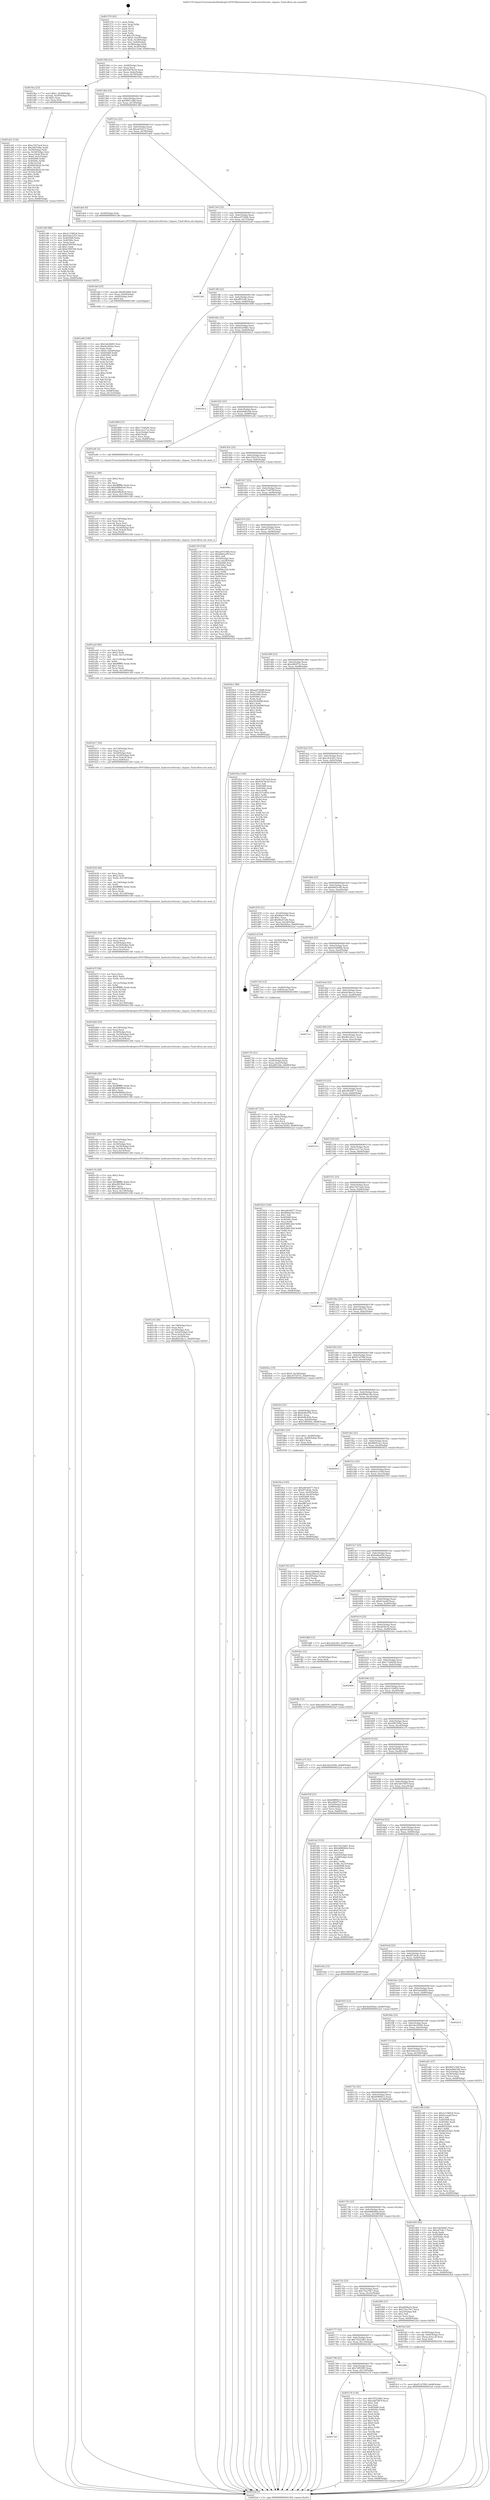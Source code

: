 digraph "0x401370" {
  label = "0x401370 (/mnt/c/Users/mathe/Desktop/tcc/POCII/binaries/extr_hashcatsrcthread.c_bypass_Final-ollvm.out::main(0))"
  labelloc = "t"
  node[shape=record]

  Entry [label="",width=0.3,height=0.3,shape=circle,fillcolor=black,style=filled]
  "0x40139d" [label="{
     0x40139d [23]\l
     | [instrs]\l
     &nbsp;&nbsp;0x40139d \<+3\>: mov -0x68(%rbp),%eax\l
     &nbsp;&nbsp;0x4013a0 \<+2\>: mov %eax,%ecx\l
     &nbsp;&nbsp;0x4013a2 \<+6\>: sub $0x93078c50,%ecx\l
     &nbsp;&nbsp;0x4013a8 \<+3\>: mov %eax,-0x6c(%rbp)\l
     &nbsp;&nbsp;0x4013ab \<+3\>: mov %ecx,-0x70(%rbp)\l
     &nbsp;&nbsp;0x4013ae \<+6\>: je 00000000004019ea \<main+0x67a\>\l
  }"]
  "0x4019ea" [label="{
     0x4019ea [23]\l
     | [instrs]\l
     &nbsp;&nbsp;0x4019ea \<+7\>: movl $0x1,-0x58(%rbp)\l
     &nbsp;&nbsp;0x4019f1 \<+4\>: movslq -0x58(%rbp),%rax\l
     &nbsp;&nbsp;0x4019f5 \<+4\>: shl $0x5,%rax\l
     &nbsp;&nbsp;0x4019f9 \<+3\>: mov %rax,%rdi\l
     &nbsp;&nbsp;0x4019fc \<+5\>: call 0000000000401050 \<malloc@plt\>\l
     | [calls]\l
     &nbsp;&nbsp;0x401050 \{1\} (unknown)\l
  }"]
  "0x4013b4" [label="{
     0x4013b4 [22]\l
     | [instrs]\l
     &nbsp;&nbsp;0x4013b4 \<+5\>: jmp 00000000004013b9 \<main+0x49\>\l
     &nbsp;&nbsp;0x4013b9 \<+3\>: mov -0x6c(%rbp),%eax\l
     &nbsp;&nbsp;0x4013bc \<+5\>: sub $0x9fd7c58d,%eax\l
     &nbsp;&nbsp;0x4013c1 \<+3\>: mov %eax,-0x74(%rbp)\l
     &nbsp;&nbsp;0x4013c4 \<+6\>: je 0000000000401c80 \<main+0x910\>\l
  }"]
  Exit [label="",width=0.3,height=0.3,shape=circle,fillcolor=black,style=filled,peripheries=2]
  "0x401c80" [label="{
     0x401c80 [88]\l
     | [instrs]\l
     &nbsp;&nbsp;0x401c80 \<+5\>: mov $0x2c158424,%eax\l
     &nbsp;&nbsp;0x401c85 \<+5\>: mov $0x5e6e2255,%ecx\l
     &nbsp;&nbsp;0x401c8a \<+7\>: mov 0x405068,%edx\l
     &nbsp;&nbsp;0x401c91 \<+7\>: mov 0x40506c,%esi\l
     &nbsp;&nbsp;0x401c98 \<+2\>: mov %edx,%edi\l
     &nbsp;&nbsp;0x401c9a \<+6\>: sub $0xb7f49766,%edi\l
     &nbsp;&nbsp;0x401ca0 \<+3\>: sub $0x1,%edi\l
     &nbsp;&nbsp;0x401ca3 \<+6\>: add $0xb7f49766,%edi\l
     &nbsp;&nbsp;0x401ca9 \<+3\>: imul %edi,%edx\l
     &nbsp;&nbsp;0x401cac \<+3\>: and $0x1,%edx\l
     &nbsp;&nbsp;0x401caf \<+3\>: cmp $0x0,%edx\l
     &nbsp;&nbsp;0x401cb2 \<+4\>: sete %r8b\l
     &nbsp;&nbsp;0x401cb6 \<+3\>: cmp $0xa,%esi\l
     &nbsp;&nbsp;0x401cb9 \<+4\>: setl %r9b\l
     &nbsp;&nbsp;0x401cbd \<+3\>: mov %r8b,%r10b\l
     &nbsp;&nbsp;0x401cc0 \<+3\>: and %r9b,%r10b\l
     &nbsp;&nbsp;0x401cc3 \<+3\>: xor %r9b,%r8b\l
     &nbsp;&nbsp;0x401cc6 \<+3\>: or %r8b,%r10b\l
     &nbsp;&nbsp;0x401cc9 \<+4\>: test $0x1,%r10b\l
     &nbsp;&nbsp;0x401ccd \<+3\>: cmovne %ecx,%eax\l
     &nbsp;&nbsp;0x401cd0 \<+3\>: mov %eax,-0x68(%rbp)\l
     &nbsp;&nbsp;0x401cd3 \<+5\>: jmp 00000000004022af \<main+0xf3f\>\l
  }"]
  "0x4013ca" [label="{
     0x4013ca [22]\l
     | [instrs]\l
     &nbsp;&nbsp;0x4013ca \<+5\>: jmp 00000000004013cf \<main+0x5f\>\l
     &nbsp;&nbsp;0x4013cf \<+3\>: mov -0x6c(%rbp),%eax\l
     &nbsp;&nbsp;0x4013d2 \<+5\>: sub $0xa47efcc7,%eax\l
     &nbsp;&nbsp;0x4013d7 \<+3\>: mov %eax,-0x78(%rbp)\l
     &nbsp;&nbsp;0x4013da \<+6\>: je 0000000000401de6 \<main+0xa76\>\l
  }"]
  "0x401ffa" [label="{
     0x401ffa [12]\l
     | [instrs]\l
     &nbsp;&nbsp;0x401ffa \<+7\>: movl $0xead62191,-0x68(%rbp)\l
     &nbsp;&nbsp;0x402001 \<+5\>: jmp 00000000004022af \<main+0xf3f\>\l
  }"]
  "0x401de6" [label="{
     0x401de6 [9]\l
     | [instrs]\l
     &nbsp;&nbsp;0x401de6 \<+4\>: mov -0x50(%rbp),%rdi\l
     &nbsp;&nbsp;0x401dea \<+5\>: call 0000000000401240 \<bypass\>\l
     | [calls]\l
     &nbsp;&nbsp;0x401240 \{1\} (/mnt/c/Users/mathe/Desktop/tcc/POCII/binaries/extr_hashcatsrcthread.c_bypass_Final-ollvm.out::bypass)\l
  }"]
  "0x4013e0" [label="{
     0x4013e0 [22]\l
     | [instrs]\l
     &nbsp;&nbsp;0x4013e0 \<+5\>: jmp 00000000004013e5 \<main+0x75\>\l
     &nbsp;&nbsp;0x4013e5 \<+3\>: mov -0x6c(%rbp),%eax\l
     &nbsp;&nbsp;0x4013e8 \<+5\>: sub $0xae9720db,%eax\l
     &nbsp;&nbsp;0x4013ed \<+3\>: mov %eax,-0x7c(%rbp)\l
     &nbsp;&nbsp;0x4013f0 \<+6\>: je 00000000004022a8 \<main+0xf38\>\l
  }"]
  "0x401fc3" [label="{
     0x401fc3 [12]\l
     | [instrs]\l
     &nbsp;&nbsp;0x401fc3 \<+7\>: movl $0xf51d7f99,-0x68(%rbp)\l
     &nbsp;&nbsp;0x401fca \<+5\>: jmp 00000000004022af \<main+0xf3f\>\l
  }"]
  "0x4022a8" [label="{
     0x4022a8\l
  }", style=dashed]
  "0x4013f6" [label="{
     0x4013f6 [22]\l
     | [instrs]\l
     &nbsp;&nbsp;0x4013f6 \<+5\>: jmp 00000000004013fb \<main+0x8b\>\l
     &nbsp;&nbsp;0x4013fb \<+3\>: mov -0x6c(%rbp),%eax\l
     &nbsp;&nbsp;0x4013fe \<+5\>: sub $0xaff253de,%eax\l
     &nbsp;&nbsp;0x401403 \<+3\>: mov %eax,-0x80(%rbp)\l
     &nbsp;&nbsp;0x401406 \<+6\>: je 0000000000401808 \<main+0x498\>\l
  }"]
  "0x4017a9" [label="{
     0x4017a9\l
  }", style=dashed]
  "0x401808" [label="{
     0x401808 [27]\l
     | [instrs]\l
     &nbsp;&nbsp;0x401808 \<+5\>: mov $0x172dd2f4,%eax\l
     &nbsp;&nbsp;0x40180d \<+5\>: mov $0xe1ea17ac,%ecx\l
     &nbsp;&nbsp;0x401812 \<+3\>: mov -0x2c(%rbp),%edx\l
     &nbsp;&nbsp;0x401815 \<+3\>: cmp $0x0,%edx\l
     &nbsp;&nbsp;0x401818 \<+3\>: cmove %ecx,%eax\l
     &nbsp;&nbsp;0x40181b \<+3\>: mov %eax,-0x68(%rbp)\l
     &nbsp;&nbsp;0x40181e \<+5\>: jmp 00000000004022af \<main+0xf3f\>\l
  }"]
  "0x40140c" [label="{
     0x40140c [25]\l
     | [instrs]\l
     &nbsp;&nbsp;0x40140c \<+5\>: jmp 0000000000401411 \<main+0xa1\>\l
     &nbsp;&nbsp;0x401411 \<+3\>: mov -0x6c(%rbp),%eax\l
     &nbsp;&nbsp;0x401414 \<+5\>: sub $0xb02e9d82,%eax\l
     &nbsp;&nbsp;0x401419 \<+6\>: mov %eax,-0x84(%rbp)\l
     &nbsp;&nbsp;0x40141f \<+6\>: je 00000000004020c2 \<main+0xd52\>\l
  }"]
  "0x401e76" [label="{
     0x401e76 [134]\l
     | [instrs]\l
     &nbsp;&nbsp;0x401e76 \<+5\>: mov $0x74522d01,%eax\l
     &nbsp;&nbsp;0x401e7b \<+5\>: mov $0x3dd7487f,%ecx\l
     &nbsp;&nbsp;0x401e80 \<+2\>: mov $0x1,%dl\l
     &nbsp;&nbsp;0x401e82 \<+2\>: xor %esi,%esi\l
     &nbsp;&nbsp;0x401e84 \<+7\>: mov 0x405068,%edi\l
     &nbsp;&nbsp;0x401e8b \<+8\>: mov 0x40506c,%r8d\l
     &nbsp;&nbsp;0x401e93 \<+3\>: sub $0x1,%esi\l
     &nbsp;&nbsp;0x401e96 \<+3\>: mov %edi,%r9d\l
     &nbsp;&nbsp;0x401e99 \<+3\>: add %esi,%r9d\l
     &nbsp;&nbsp;0x401e9c \<+4\>: imul %r9d,%edi\l
     &nbsp;&nbsp;0x401ea0 \<+3\>: and $0x1,%edi\l
     &nbsp;&nbsp;0x401ea3 \<+3\>: cmp $0x0,%edi\l
     &nbsp;&nbsp;0x401ea6 \<+4\>: sete %r10b\l
     &nbsp;&nbsp;0x401eaa \<+4\>: cmp $0xa,%r8d\l
     &nbsp;&nbsp;0x401eae \<+4\>: setl %r11b\l
     &nbsp;&nbsp;0x401eb2 \<+3\>: mov %r10b,%bl\l
     &nbsp;&nbsp;0x401eb5 \<+3\>: xor $0xff,%bl\l
     &nbsp;&nbsp;0x401eb8 \<+3\>: mov %r11b,%r14b\l
     &nbsp;&nbsp;0x401ebb \<+4\>: xor $0xff,%r14b\l
     &nbsp;&nbsp;0x401ebf \<+3\>: xor $0x1,%dl\l
     &nbsp;&nbsp;0x401ec2 \<+3\>: mov %bl,%r15b\l
     &nbsp;&nbsp;0x401ec5 \<+4\>: and $0xff,%r15b\l
     &nbsp;&nbsp;0x401ec9 \<+3\>: and %dl,%r10b\l
     &nbsp;&nbsp;0x401ecc \<+3\>: mov %r14b,%r12b\l
     &nbsp;&nbsp;0x401ecf \<+4\>: and $0xff,%r12b\l
     &nbsp;&nbsp;0x401ed3 \<+3\>: and %dl,%r11b\l
     &nbsp;&nbsp;0x401ed6 \<+3\>: or %r10b,%r15b\l
     &nbsp;&nbsp;0x401ed9 \<+3\>: or %r11b,%r12b\l
     &nbsp;&nbsp;0x401edc \<+3\>: xor %r12b,%r15b\l
     &nbsp;&nbsp;0x401edf \<+3\>: or %r14b,%bl\l
     &nbsp;&nbsp;0x401ee2 \<+3\>: xor $0xff,%bl\l
     &nbsp;&nbsp;0x401ee5 \<+3\>: or $0x1,%dl\l
     &nbsp;&nbsp;0x401ee8 \<+2\>: and %dl,%bl\l
     &nbsp;&nbsp;0x401eea \<+3\>: or %bl,%r15b\l
     &nbsp;&nbsp;0x401eed \<+4\>: test $0x1,%r15b\l
     &nbsp;&nbsp;0x401ef1 \<+3\>: cmovne %ecx,%eax\l
     &nbsp;&nbsp;0x401ef4 \<+3\>: mov %eax,-0x68(%rbp)\l
     &nbsp;&nbsp;0x401ef7 \<+5\>: jmp 00000000004022af \<main+0xf3f\>\l
  }"]
  "0x4020c2" [label="{
     0x4020c2\l
  }", style=dashed]
  "0x401425" [label="{
     0x401425 [25]\l
     | [instrs]\l
     &nbsp;&nbsp;0x401425 \<+5\>: jmp 000000000040142a \<main+0xba\>\l
     &nbsp;&nbsp;0x40142a \<+3\>: mov -0x6c(%rbp),%eax\l
     &nbsp;&nbsp;0x40142d \<+5\>: sub $0xbe84b18d,%eax\l
     &nbsp;&nbsp;0x401432 \<+6\>: mov %eax,-0x88(%rbp)\l
     &nbsp;&nbsp;0x401438 \<+6\>: je 0000000000401a9c \<main+0x72c\>\l
  }"]
  "0x401790" [label="{
     0x401790 [25]\l
     | [instrs]\l
     &nbsp;&nbsp;0x401790 \<+5\>: jmp 0000000000401795 \<main+0x425\>\l
     &nbsp;&nbsp;0x401795 \<+3\>: mov -0x6c(%rbp),%eax\l
     &nbsp;&nbsp;0x401798 \<+5\>: sub $0x7df930f2,%eax\l
     &nbsp;&nbsp;0x40179d \<+6\>: mov %eax,-0x114(%rbp)\l
     &nbsp;&nbsp;0x4017a3 \<+6\>: je 0000000000401e76 \<main+0xb06\>\l
  }"]
  "0x401a9c" [label="{
     0x401a9c [5]\l
     | [instrs]\l
     &nbsp;&nbsp;0x401a9c \<+5\>: call 0000000000401160 \<next_i\>\l
     | [calls]\l
     &nbsp;&nbsp;0x401160 \{1\} (/mnt/c/Users/mathe/Desktop/tcc/POCII/binaries/extr_hashcatsrcthread.c_bypass_Final-ollvm.out::next_i)\l
  }"]
  "0x40143e" [label="{
     0x40143e [25]\l
     | [instrs]\l
     &nbsp;&nbsp;0x40143e \<+5\>: jmp 0000000000401443 \<main+0xd3\>\l
     &nbsp;&nbsp;0x401443 \<+3\>: mov -0x6c(%rbp),%eax\l
     &nbsp;&nbsp;0x401446 \<+5\>: sub $0xc32fa51b,%eax\l
     &nbsp;&nbsp;0x40144b \<+6\>: mov %eax,-0x8c(%rbp)\l
     &nbsp;&nbsp;0x401451 \<+6\>: je 000000000040206a \<main+0xcfa\>\l
  }"]
  "0x40228b" [label="{
     0x40228b\l
  }", style=dashed]
  "0x40206a" [label="{
     0x40206a\l
  }", style=dashed]
  "0x401457" [label="{
     0x401457 [25]\l
     | [instrs]\l
     &nbsp;&nbsp;0x401457 \<+5\>: jmp 000000000040145c \<main+0xec\>\l
     &nbsp;&nbsp;0x40145c \<+3\>: mov -0x6c(%rbp),%eax\l
     &nbsp;&nbsp;0x40145f \<+5\>: sub $0xc714976f,%eax\l
     &nbsp;&nbsp;0x401464 \<+6\>: mov %eax,-0x90(%rbp)\l
     &nbsp;&nbsp;0x40146a \<+6\>: je 0000000000402139 \<main+0xdc9\>\l
  }"]
  "0x401777" [label="{
     0x401777 [25]\l
     | [instrs]\l
     &nbsp;&nbsp;0x401777 \<+5\>: jmp 000000000040177c \<main+0x40c\>\l
     &nbsp;&nbsp;0x40177c \<+3\>: mov -0x6c(%rbp),%eax\l
     &nbsp;&nbsp;0x40177f \<+5\>: sub $0x74522d01,%eax\l
     &nbsp;&nbsp;0x401784 \<+6\>: mov %eax,-0x110(%rbp)\l
     &nbsp;&nbsp;0x40178a \<+6\>: je 000000000040228b \<main+0xf1b\>\l
  }"]
  "0x402139" [label="{
     0x402139 [150]\l
     | [instrs]\l
     &nbsp;&nbsp;0x402139 \<+5\>: mov $0xae9720db,%eax\l
     &nbsp;&nbsp;0x40213e \<+5\>: mov $0xd0d5cef9,%ecx\l
     &nbsp;&nbsp;0x402143 \<+2\>: mov $0x1,%dl\l
     &nbsp;&nbsp;0x402145 \<+3\>: mov -0x34(%rbp),%esi\l
     &nbsp;&nbsp;0x402148 \<+3\>: mov %esi,-0x24(%rbp)\l
     &nbsp;&nbsp;0x40214b \<+7\>: mov 0x405068,%esi\l
     &nbsp;&nbsp;0x402152 \<+7\>: mov 0x40506c,%edi\l
     &nbsp;&nbsp;0x402159 \<+3\>: mov %esi,%r8d\l
     &nbsp;&nbsp;0x40215c \<+7\>: add $0xf696a236,%r8d\l
     &nbsp;&nbsp;0x402163 \<+4\>: sub $0x1,%r8d\l
     &nbsp;&nbsp;0x402167 \<+7\>: sub $0xf696a236,%r8d\l
     &nbsp;&nbsp;0x40216e \<+4\>: imul %r8d,%esi\l
     &nbsp;&nbsp;0x402172 \<+3\>: and $0x1,%esi\l
     &nbsp;&nbsp;0x402175 \<+3\>: cmp $0x0,%esi\l
     &nbsp;&nbsp;0x402178 \<+4\>: sete %r9b\l
     &nbsp;&nbsp;0x40217c \<+3\>: cmp $0xa,%edi\l
     &nbsp;&nbsp;0x40217f \<+4\>: setl %r10b\l
     &nbsp;&nbsp;0x402183 \<+3\>: mov %r9b,%r11b\l
     &nbsp;&nbsp;0x402186 \<+4\>: xor $0xff,%r11b\l
     &nbsp;&nbsp;0x40218a \<+3\>: mov %r10b,%bl\l
     &nbsp;&nbsp;0x40218d \<+3\>: xor $0xff,%bl\l
     &nbsp;&nbsp;0x402190 \<+3\>: xor $0x0,%dl\l
     &nbsp;&nbsp;0x402193 \<+3\>: mov %r11b,%r14b\l
     &nbsp;&nbsp;0x402196 \<+4\>: and $0x0,%r14b\l
     &nbsp;&nbsp;0x40219a \<+3\>: and %dl,%r9b\l
     &nbsp;&nbsp;0x40219d \<+3\>: mov %bl,%r15b\l
     &nbsp;&nbsp;0x4021a0 \<+4\>: and $0x0,%r15b\l
     &nbsp;&nbsp;0x4021a4 \<+3\>: and %dl,%r10b\l
     &nbsp;&nbsp;0x4021a7 \<+3\>: or %r9b,%r14b\l
     &nbsp;&nbsp;0x4021aa \<+3\>: or %r10b,%r15b\l
     &nbsp;&nbsp;0x4021ad \<+3\>: xor %r15b,%r14b\l
     &nbsp;&nbsp;0x4021b0 \<+3\>: or %bl,%r11b\l
     &nbsp;&nbsp;0x4021b3 \<+4\>: xor $0xff,%r11b\l
     &nbsp;&nbsp;0x4021b7 \<+3\>: or $0x0,%dl\l
     &nbsp;&nbsp;0x4021ba \<+3\>: and %dl,%r11b\l
     &nbsp;&nbsp;0x4021bd \<+3\>: or %r11b,%r14b\l
     &nbsp;&nbsp;0x4021c0 \<+4\>: test $0x1,%r14b\l
     &nbsp;&nbsp;0x4021c4 \<+3\>: cmovne %ecx,%eax\l
     &nbsp;&nbsp;0x4021c7 \<+3\>: mov %eax,-0x68(%rbp)\l
     &nbsp;&nbsp;0x4021ca \<+5\>: jmp 00000000004022af \<main+0xf3f\>\l
  }"]
  "0x401470" [label="{
     0x401470 [25]\l
     | [instrs]\l
     &nbsp;&nbsp;0x401470 \<+5\>: jmp 0000000000401475 \<main+0x105\>\l
     &nbsp;&nbsp;0x401475 \<+3\>: mov -0x6c(%rbp),%eax\l
     &nbsp;&nbsp;0x401478 \<+5\>: sub $0xc875d755,%eax\l
     &nbsp;&nbsp;0x40147d \<+6\>: mov %eax,-0x94(%rbp)\l
     &nbsp;&nbsp;0x401483 \<+6\>: je 00000000004020e1 \<main+0xd71\>\l
  }"]
  "0x401faf" [label="{
     0x401faf [20]\l
     | [instrs]\l
     &nbsp;&nbsp;0x401faf \<+4\>: mov -0x50(%rbp),%rax\l
     &nbsp;&nbsp;0x401fb3 \<+4\>: movslq -0x64(%rbp),%rcx\l
     &nbsp;&nbsp;0x401fb7 \<+4\>: mov (%rax,%rcx,8),%rax\l
     &nbsp;&nbsp;0x401fbb \<+3\>: mov %rax,%rdi\l
     &nbsp;&nbsp;0x401fbe \<+5\>: call 0000000000401030 \<free@plt\>\l
     | [calls]\l
     &nbsp;&nbsp;0x401030 \{1\} (unknown)\l
  }"]
  "0x4020e1" [label="{
     0x4020e1 [88]\l
     | [instrs]\l
     &nbsp;&nbsp;0x4020e1 \<+5\>: mov $0xae9720db,%eax\l
     &nbsp;&nbsp;0x4020e6 \<+5\>: mov $0xc714976f,%ecx\l
     &nbsp;&nbsp;0x4020eb \<+7\>: mov 0x405068,%edx\l
     &nbsp;&nbsp;0x4020f2 \<+7\>: mov 0x40506c,%esi\l
     &nbsp;&nbsp;0x4020f9 \<+2\>: mov %edx,%edi\l
     &nbsp;&nbsp;0x4020fb \<+6\>: sub $0x2624d08f,%edi\l
     &nbsp;&nbsp;0x402101 \<+3\>: sub $0x1,%edi\l
     &nbsp;&nbsp;0x402104 \<+6\>: add $0x2624d08f,%edi\l
     &nbsp;&nbsp;0x40210a \<+3\>: imul %edi,%edx\l
     &nbsp;&nbsp;0x40210d \<+3\>: and $0x1,%edx\l
     &nbsp;&nbsp;0x402110 \<+3\>: cmp $0x0,%edx\l
     &nbsp;&nbsp;0x402113 \<+4\>: sete %r8b\l
     &nbsp;&nbsp;0x402117 \<+3\>: cmp $0xa,%esi\l
     &nbsp;&nbsp;0x40211a \<+4\>: setl %r9b\l
     &nbsp;&nbsp;0x40211e \<+3\>: mov %r8b,%r10b\l
     &nbsp;&nbsp;0x402121 \<+3\>: and %r9b,%r10b\l
     &nbsp;&nbsp;0x402124 \<+3\>: xor %r9b,%r8b\l
     &nbsp;&nbsp;0x402127 \<+3\>: or %r8b,%r10b\l
     &nbsp;&nbsp;0x40212a \<+4\>: test $0x1,%r10b\l
     &nbsp;&nbsp;0x40212e \<+3\>: cmovne %ecx,%eax\l
     &nbsp;&nbsp;0x402131 \<+3\>: mov %eax,-0x68(%rbp)\l
     &nbsp;&nbsp;0x402134 \<+5\>: jmp 00000000004022af \<main+0xf3f\>\l
  }"]
  "0x401489" [label="{
     0x401489 [25]\l
     | [instrs]\l
     &nbsp;&nbsp;0x401489 \<+5\>: jmp 000000000040148e \<main+0x11e\>\l
     &nbsp;&nbsp;0x40148e \<+3\>: mov -0x6c(%rbp),%eax\l
     &nbsp;&nbsp;0x401491 \<+5\>: sub $0xc882f75c,%eax\l
     &nbsp;&nbsp;0x401496 \<+6\>: mov %eax,-0x98(%rbp)\l
     &nbsp;&nbsp;0x40149c \<+6\>: je 000000000040195a \<main+0x5ea\>\l
  }"]
  "0x40175e" [label="{
     0x40175e [25]\l
     | [instrs]\l
     &nbsp;&nbsp;0x40175e \<+5\>: jmp 0000000000401763 \<main+0x3f3\>\l
     &nbsp;&nbsp;0x401763 \<+3\>: mov -0x6c(%rbp),%eax\l
     &nbsp;&nbsp;0x401766 \<+5\>: sub $0x732a79c7,%eax\l
     &nbsp;&nbsp;0x40176b \<+6\>: mov %eax,-0x10c(%rbp)\l
     &nbsp;&nbsp;0x401771 \<+6\>: je 0000000000401faf \<main+0xc3f\>\l
  }"]
  "0x40195a" [label="{
     0x40195a [144]\l
     | [instrs]\l
     &nbsp;&nbsp;0x40195a \<+5\>: mov $0xe7d37ae4,%eax\l
     &nbsp;&nbsp;0x40195f \<+5\>: mov $0x93078c50,%ecx\l
     &nbsp;&nbsp;0x401964 \<+2\>: mov $0x1,%dl\l
     &nbsp;&nbsp;0x401966 \<+7\>: mov 0x405068,%esi\l
     &nbsp;&nbsp;0x40196d \<+7\>: mov 0x40506c,%edi\l
     &nbsp;&nbsp;0x401974 \<+3\>: mov %esi,%r8d\l
     &nbsp;&nbsp;0x401977 \<+7\>: sub $0x107edf16,%r8d\l
     &nbsp;&nbsp;0x40197e \<+4\>: sub $0x1,%r8d\l
     &nbsp;&nbsp;0x401982 \<+7\>: add $0x107edf16,%r8d\l
     &nbsp;&nbsp;0x401989 \<+4\>: imul %r8d,%esi\l
     &nbsp;&nbsp;0x40198d \<+3\>: and $0x1,%esi\l
     &nbsp;&nbsp;0x401990 \<+3\>: cmp $0x0,%esi\l
     &nbsp;&nbsp;0x401993 \<+4\>: sete %r9b\l
     &nbsp;&nbsp;0x401997 \<+3\>: cmp $0xa,%edi\l
     &nbsp;&nbsp;0x40199a \<+4\>: setl %r10b\l
     &nbsp;&nbsp;0x40199e \<+3\>: mov %r9b,%r11b\l
     &nbsp;&nbsp;0x4019a1 \<+4\>: xor $0xff,%r11b\l
     &nbsp;&nbsp;0x4019a5 \<+3\>: mov %r10b,%bl\l
     &nbsp;&nbsp;0x4019a8 \<+3\>: xor $0xff,%bl\l
     &nbsp;&nbsp;0x4019ab \<+3\>: xor $0x1,%dl\l
     &nbsp;&nbsp;0x4019ae \<+3\>: mov %r11b,%r14b\l
     &nbsp;&nbsp;0x4019b1 \<+4\>: and $0xff,%r14b\l
     &nbsp;&nbsp;0x4019b5 \<+3\>: and %dl,%r9b\l
     &nbsp;&nbsp;0x4019b8 \<+3\>: mov %bl,%r15b\l
     &nbsp;&nbsp;0x4019bb \<+4\>: and $0xff,%r15b\l
     &nbsp;&nbsp;0x4019bf \<+3\>: and %dl,%r10b\l
     &nbsp;&nbsp;0x4019c2 \<+3\>: or %r9b,%r14b\l
     &nbsp;&nbsp;0x4019c5 \<+3\>: or %r10b,%r15b\l
     &nbsp;&nbsp;0x4019c8 \<+3\>: xor %r15b,%r14b\l
     &nbsp;&nbsp;0x4019cb \<+3\>: or %bl,%r11b\l
     &nbsp;&nbsp;0x4019ce \<+4\>: xor $0xff,%r11b\l
     &nbsp;&nbsp;0x4019d2 \<+3\>: or $0x1,%dl\l
     &nbsp;&nbsp;0x4019d5 \<+3\>: and %dl,%r11b\l
     &nbsp;&nbsp;0x4019d8 \<+3\>: or %r11b,%r14b\l
     &nbsp;&nbsp;0x4019db \<+4\>: test $0x1,%r14b\l
     &nbsp;&nbsp;0x4019df \<+3\>: cmovne %ecx,%eax\l
     &nbsp;&nbsp;0x4019e2 \<+3\>: mov %eax,-0x68(%rbp)\l
     &nbsp;&nbsp;0x4019e5 \<+5\>: jmp 00000000004022af \<main+0xf3f\>\l
  }"]
  "0x4014a2" [label="{
     0x4014a2 [25]\l
     | [instrs]\l
     &nbsp;&nbsp;0x4014a2 \<+5\>: jmp 00000000004014a7 \<main+0x137\>\l
     &nbsp;&nbsp;0x4014a7 \<+3\>: mov -0x6c(%rbp),%eax\l
     &nbsp;&nbsp;0x4014aa \<+5\>: sub $0xcdcfc2b1,%eax\l
     &nbsp;&nbsp;0x4014af \<+6\>: mov %eax,-0x9c(%rbp)\l
     &nbsp;&nbsp;0x4014b5 \<+6\>: je 0000000000401d74 \<main+0xa04\>\l
  }"]
  "0x401f94" [label="{
     0x401f94 [27]\l
     | [instrs]\l
     &nbsp;&nbsp;0x401f94 \<+5\>: mov $0xa858a1b,%eax\l
     &nbsp;&nbsp;0x401f99 \<+5\>: mov $0x732a79c7,%ecx\l
     &nbsp;&nbsp;0x401f9e \<+3\>: mov -0x25(%rbp),%dl\l
     &nbsp;&nbsp;0x401fa1 \<+3\>: test $0x1,%dl\l
     &nbsp;&nbsp;0x401fa4 \<+3\>: cmovne %ecx,%eax\l
     &nbsp;&nbsp;0x401fa7 \<+3\>: mov %eax,-0x68(%rbp)\l
     &nbsp;&nbsp;0x401faa \<+5\>: jmp 00000000004022af \<main+0xf3f\>\l
  }"]
  "0x401d74" [label="{
     0x401d74 [31]\l
     | [instrs]\l
     &nbsp;&nbsp;0x401d74 \<+3\>: mov -0x54(%rbp),%eax\l
     &nbsp;&nbsp;0x401d77 \<+5\>: sub $0x86eb7efb,%eax\l
     &nbsp;&nbsp;0x401d7c \<+3\>: add $0x1,%eax\l
     &nbsp;&nbsp;0x401d7f \<+5\>: add $0x86eb7efb,%eax\l
     &nbsp;&nbsp;0x401d84 \<+3\>: mov %eax,-0x54(%rbp)\l
     &nbsp;&nbsp;0x401d87 \<+7\>: movl $0x3bd3b9ae,-0x68(%rbp)\l
     &nbsp;&nbsp;0x401d8e \<+5\>: jmp 00000000004022af \<main+0xf3f\>\l
  }"]
  "0x4014bb" [label="{
     0x4014bb [25]\l
     | [instrs]\l
     &nbsp;&nbsp;0x4014bb \<+5\>: jmp 00000000004014c0 \<main+0x150\>\l
     &nbsp;&nbsp;0x4014c0 \<+3\>: mov -0x6c(%rbp),%eax\l
     &nbsp;&nbsp;0x4014c3 \<+5\>: sub $0xd0d5cef9,%eax\l
     &nbsp;&nbsp;0x4014c8 \<+6\>: mov %eax,-0xa0(%rbp)\l
     &nbsp;&nbsp;0x4014ce \<+6\>: je 00000000004021cf \<main+0xe5f\>\l
  }"]
  "0x401e06" [label="{
     0x401e06 [100]\l
     | [instrs]\l
     &nbsp;&nbsp;0x401e06 \<+5\>: mov $0x5ab2b665,%esi\l
     &nbsp;&nbsp;0x401e0b \<+5\>: mov $0x4ecbfcba,%ecx\l
     &nbsp;&nbsp;0x401e10 \<+2\>: xor %edx,%edx\l
     &nbsp;&nbsp;0x401e12 \<+7\>: movl $0x0,-0x64(%rbp)\l
     &nbsp;&nbsp;0x401e19 \<+8\>: mov 0x405068,%r8d\l
     &nbsp;&nbsp;0x401e21 \<+8\>: mov 0x40506c,%r9d\l
     &nbsp;&nbsp;0x401e29 \<+3\>: sub $0x1,%edx\l
     &nbsp;&nbsp;0x401e2c \<+3\>: mov %r8d,%r10d\l
     &nbsp;&nbsp;0x401e2f \<+3\>: add %edx,%r10d\l
     &nbsp;&nbsp;0x401e32 \<+4\>: imul %r10d,%r8d\l
     &nbsp;&nbsp;0x401e36 \<+4\>: and $0x1,%r8d\l
     &nbsp;&nbsp;0x401e3a \<+4\>: cmp $0x0,%r8d\l
     &nbsp;&nbsp;0x401e3e \<+4\>: sete %r11b\l
     &nbsp;&nbsp;0x401e42 \<+4\>: cmp $0xa,%r9d\l
     &nbsp;&nbsp;0x401e46 \<+3\>: setl %bl\l
     &nbsp;&nbsp;0x401e49 \<+3\>: mov %r11b,%r14b\l
     &nbsp;&nbsp;0x401e4c \<+3\>: and %bl,%r14b\l
     &nbsp;&nbsp;0x401e4f \<+3\>: xor %bl,%r11b\l
     &nbsp;&nbsp;0x401e52 \<+3\>: or %r11b,%r14b\l
     &nbsp;&nbsp;0x401e55 \<+4\>: test $0x1,%r14b\l
     &nbsp;&nbsp;0x401e59 \<+3\>: cmovne %ecx,%esi\l
     &nbsp;&nbsp;0x401e5c \<+3\>: mov %esi,-0x68(%rbp)\l
     &nbsp;&nbsp;0x401e5f \<+6\>: mov %eax,-0x13c(%rbp)\l
     &nbsp;&nbsp;0x401e65 \<+5\>: jmp 00000000004022af \<main+0xf3f\>\l
  }"]
  "0x4021cf" [label="{
     0x4021cf [19]\l
     | [instrs]\l
     &nbsp;&nbsp;0x4021cf \<+3\>: mov -0x24(%rbp),%eax\l
     &nbsp;&nbsp;0x4021d2 \<+7\>: add $0x120,%rsp\l
     &nbsp;&nbsp;0x4021d9 \<+1\>: pop %rbx\l
     &nbsp;&nbsp;0x4021da \<+2\>: pop %r12\l
     &nbsp;&nbsp;0x4021dc \<+2\>: pop %r14\l
     &nbsp;&nbsp;0x4021de \<+2\>: pop %r15\l
     &nbsp;&nbsp;0x4021e0 \<+1\>: pop %rbp\l
     &nbsp;&nbsp;0x4021e1 \<+1\>: ret\l
  }"]
  "0x4014d4" [label="{
     0x4014d4 [25]\l
     | [instrs]\l
     &nbsp;&nbsp;0x4014d4 \<+5\>: jmp 00000000004014d9 \<main+0x169\>\l
     &nbsp;&nbsp;0x4014d9 \<+3\>: mov -0x6c(%rbp),%eax\l
     &nbsp;&nbsp;0x4014dc \<+5\>: sub $0xd32b806b,%eax\l
     &nbsp;&nbsp;0x4014e1 \<+6\>: mov %eax,-0xa4(%rbp)\l
     &nbsp;&nbsp;0x4014e7 \<+6\>: je 00000000004017e6 \<main+0x476\>\l
  }"]
  "0x401def" [label="{
     0x401def [23]\l
     | [instrs]\l
     &nbsp;&nbsp;0x401def \<+10\>: movabs $0x4030b6,%rdi\l
     &nbsp;&nbsp;0x401df9 \<+3\>: mov %eax,-0x60(%rbp)\l
     &nbsp;&nbsp;0x401dfc \<+3\>: mov -0x60(%rbp),%esi\l
     &nbsp;&nbsp;0x401dff \<+2\>: mov $0x0,%al\l
     &nbsp;&nbsp;0x401e01 \<+5\>: call 0000000000401040 \<printf@plt\>\l
     | [calls]\l
     &nbsp;&nbsp;0x401040 \{1\} (unknown)\l
  }"]
  "0x4017e6" [label="{
     0x4017e6 [13]\l
     | [instrs]\l
     &nbsp;&nbsp;0x4017e6 \<+4\>: mov -0x40(%rbp),%rax\l
     &nbsp;&nbsp;0x4017ea \<+4\>: mov 0x8(%rax),%rdi\l
     &nbsp;&nbsp;0x4017ee \<+5\>: call 0000000000401060 \<atoi@plt\>\l
     | [calls]\l
     &nbsp;&nbsp;0x401060 \{1\} (unknown)\l
  }"]
  "0x4014ed" [label="{
     0x4014ed [25]\l
     | [instrs]\l
     &nbsp;&nbsp;0x4014ed \<+5\>: jmp 00000000004014f2 \<main+0x182\>\l
     &nbsp;&nbsp;0x4014f2 \<+3\>: mov -0x6c(%rbp),%eax\l
     &nbsp;&nbsp;0x4014f5 \<+5\>: sub $0xda38ee1e,%eax\l
     &nbsp;&nbsp;0x4014fa \<+6\>: mov %eax,-0xa8(%rbp)\l
     &nbsp;&nbsp;0x401500 \<+6\>: je 00000000004017ce \<main+0x45e\>\l
  }"]
  "0x401745" [label="{
     0x401745 [25]\l
     | [instrs]\l
     &nbsp;&nbsp;0x401745 \<+5\>: jmp 000000000040174a \<main+0x3da\>\l
     &nbsp;&nbsp;0x40174a \<+3\>: mov -0x6c(%rbp),%eax\l
     &nbsp;&nbsp;0x40174d \<+5\>: sub $0x6d860b0e,%eax\l
     &nbsp;&nbsp;0x401752 \<+6\>: mov %eax,-0x108(%rbp)\l
     &nbsp;&nbsp;0x401758 \<+6\>: je 0000000000401f94 \<main+0xc24\>\l
  }"]
  "0x4017ce" [label="{
     0x4017ce\l
  }", style=dashed]
  "0x401506" [label="{
     0x401506 [25]\l
     | [instrs]\l
     &nbsp;&nbsp;0x401506 \<+5\>: jmp 000000000040150b \<main+0x19b\>\l
     &nbsp;&nbsp;0x40150b \<+3\>: mov -0x6c(%rbp),%eax\l
     &nbsp;&nbsp;0x40150e \<+5\>: sub $0xdb23da11,%eax\l
     &nbsp;&nbsp;0x401513 \<+6\>: mov %eax,-0xac(%rbp)\l
     &nbsp;&nbsp;0x401519 \<+6\>: je 0000000000401c67 \<main+0x8f7\>\l
  }"]
  "0x401d93" [label="{
     0x401d93 [83]\l
     | [instrs]\l
     &nbsp;&nbsp;0x401d93 \<+5\>: mov $0x5ab2b665,%eax\l
     &nbsp;&nbsp;0x401d98 \<+5\>: mov $0xa47efcc7,%ecx\l
     &nbsp;&nbsp;0x401d9d \<+2\>: xor %edx,%edx\l
     &nbsp;&nbsp;0x401d9f \<+7\>: mov 0x405068,%esi\l
     &nbsp;&nbsp;0x401da6 \<+7\>: mov 0x40506c,%edi\l
     &nbsp;&nbsp;0x401dad \<+3\>: sub $0x1,%edx\l
     &nbsp;&nbsp;0x401db0 \<+3\>: mov %esi,%r8d\l
     &nbsp;&nbsp;0x401db3 \<+3\>: add %edx,%r8d\l
     &nbsp;&nbsp;0x401db6 \<+4\>: imul %r8d,%esi\l
     &nbsp;&nbsp;0x401dba \<+3\>: and $0x1,%esi\l
     &nbsp;&nbsp;0x401dbd \<+3\>: cmp $0x0,%esi\l
     &nbsp;&nbsp;0x401dc0 \<+4\>: sete %r9b\l
     &nbsp;&nbsp;0x401dc4 \<+3\>: cmp $0xa,%edi\l
     &nbsp;&nbsp;0x401dc7 \<+4\>: setl %r10b\l
     &nbsp;&nbsp;0x401dcb \<+3\>: mov %r9b,%r11b\l
     &nbsp;&nbsp;0x401dce \<+3\>: and %r10b,%r11b\l
     &nbsp;&nbsp;0x401dd1 \<+3\>: xor %r10b,%r9b\l
     &nbsp;&nbsp;0x401dd4 \<+3\>: or %r9b,%r11b\l
     &nbsp;&nbsp;0x401dd7 \<+4\>: test $0x1,%r11b\l
     &nbsp;&nbsp;0x401ddb \<+3\>: cmovne %ecx,%eax\l
     &nbsp;&nbsp;0x401dde \<+3\>: mov %eax,-0x68(%rbp)\l
     &nbsp;&nbsp;0x401de1 \<+5\>: jmp 00000000004022af \<main+0xf3f\>\l
  }"]
  "0x401c67" [label="{
     0x401c67 [25]\l
     | [instrs]\l
     &nbsp;&nbsp;0x401c67 \<+2\>: xor %eax,%eax\l
     &nbsp;&nbsp;0x401c69 \<+3\>: mov -0x5c(%rbp),%ecx\l
     &nbsp;&nbsp;0x401c6c \<+3\>: sub $0x1,%eax\l
     &nbsp;&nbsp;0x401c6f \<+2\>: sub %eax,%ecx\l
     &nbsp;&nbsp;0x401c71 \<+3\>: mov %ecx,-0x5c(%rbp)\l
     &nbsp;&nbsp;0x401c74 \<+7\>: movl $0x5da18385,-0x68(%rbp)\l
     &nbsp;&nbsp;0x401c7b \<+5\>: jmp 00000000004022af \<main+0xf3f\>\l
  }"]
  "0x40151f" [label="{
     0x40151f [25]\l
     | [instrs]\l
     &nbsp;&nbsp;0x40151f \<+5\>: jmp 0000000000401524 \<main+0x1b4\>\l
     &nbsp;&nbsp;0x401524 \<+3\>: mov -0x6c(%rbp),%eax\l
     &nbsp;&nbsp;0x401527 \<+5\>: sub $0xe063d477,%eax\l
     &nbsp;&nbsp;0x40152c \<+6\>: mov %eax,-0xb0(%rbp)\l
     &nbsp;&nbsp;0x401532 \<+6\>: je 00000000004021e2 \<main+0xe72\>\l
  }"]
  "0x40172c" [label="{
     0x40172c [25]\l
     | [instrs]\l
     &nbsp;&nbsp;0x40172c \<+5\>: jmp 0000000000401731 \<main+0x3c1\>\l
     &nbsp;&nbsp;0x401731 \<+3\>: mov -0x6c(%rbp),%eax\l
     &nbsp;&nbsp;0x401734 \<+5\>: sub $0x60f89412,%eax\l
     &nbsp;&nbsp;0x401739 \<+6\>: mov %eax,-0x104(%rbp)\l
     &nbsp;&nbsp;0x40173f \<+6\>: je 0000000000401d93 \<main+0xa23\>\l
  }"]
  "0x4021e2" [label="{
     0x4021e2\l
  }", style=dashed]
  "0x401538" [label="{
     0x401538 [25]\l
     | [instrs]\l
     &nbsp;&nbsp;0x401538 \<+5\>: jmp 000000000040153d \<main+0x1cd\>\l
     &nbsp;&nbsp;0x40153d \<+3\>: mov -0x6c(%rbp),%eax\l
     &nbsp;&nbsp;0x401540 \<+5\>: sub $0xe1ea17ac,%eax\l
     &nbsp;&nbsp;0x401545 \<+6\>: mov %eax,-0xb4(%rbp)\l
     &nbsp;&nbsp;0x40154b \<+6\>: je 0000000000401823 \<main+0x4b3\>\l
  }"]
  "0x401cd8" [label="{
     0x401cd8 [144]\l
     | [instrs]\l
     &nbsp;&nbsp;0x401cd8 \<+5\>: mov $0x2c158424,%eax\l
     &nbsp;&nbsp;0x401cdd \<+5\>: mov $0x61eeebf,%ecx\l
     &nbsp;&nbsp;0x401ce2 \<+2\>: mov $0x1,%dl\l
     &nbsp;&nbsp;0x401ce4 \<+7\>: mov 0x405068,%esi\l
     &nbsp;&nbsp;0x401ceb \<+7\>: mov 0x40506c,%edi\l
     &nbsp;&nbsp;0x401cf2 \<+3\>: mov %esi,%r8d\l
     &nbsp;&nbsp;0x401cf5 \<+7\>: sub $0x805d24d1,%r8d\l
     &nbsp;&nbsp;0x401cfc \<+4\>: sub $0x1,%r8d\l
     &nbsp;&nbsp;0x401d00 \<+7\>: add $0x805d24d1,%r8d\l
     &nbsp;&nbsp;0x401d07 \<+4\>: imul %r8d,%esi\l
     &nbsp;&nbsp;0x401d0b \<+3\>: and $0x1,%esi\l
     &nbsp;&nbsp;0x401d0e \<+3\>: cmp $0x0,%esi\l
     &nbsp;&nbsp;0x401d11 \<+4\>: sete %r9b\l
     &nbsp;&nbsp;0x401d15 \<+3\>: cmp $0xa,%edi\l
     &nbsp;&nbsp;0x401d18 \<+4\>: setl %r10b\l
     &nbsp;&nbsp;0x401d1c \<+3\>: mov %r9b,%r11b\l
     &nbsp;&nbsp;0x401d1f \<+4\>: xor $0xff,%r11b\l
     &nbsp;&nbsp;0x401d23 \<+3\>: mov %r10b,%bl\l
     &nbsp;&nbsp;0x401d26 \<+3\>: xor $0xff,%bl\l
     &nbsp;&nbsp;0x401d29 \<+3\>: xor $0x0,%dl\l
     &nbsp;&nbsp;0x401d2c \<+3\>: mov %r11b,%r14b\l
     &nbsp;&nbsp;0x401d2f \<+4\>: and $0x0,%r14b\l
     &nbsp;&nbsp;0x401d33 \<+3\>: and %dl,%r9b\l
     &nbsp;&nbsp;0x401d36 \<+3\>: mov %bl,%r15b\l
     &nbsp;&nbsp;0x401d39 \<+4\>: and $0x0,%r15b\l
     &nbsp;&nbsp;0x401d3d \<+3\>: and %dl,%r10b\l
     &nbsp;&nbsp;0x401d40 \<+3\>: or %r9b,%r14b\l
     &nbsp;&nbsp;0x401d43 \<+3\>: or %r10b,%r15b\l
     &nbsp;&nbsp;0x401d46 \<+3\>: xor %r15b,%r14b\l
     &nbsp;&nbsp;0x401d49 \<+3\>: or %bl,%r11b\l
     &nbsp;&nbsp;0x401d4c \<+4\>: xor $0xff,%r11b\l
     &nbsp;&nbsp;0x401d50 \<+3\>: or $0x0,%dl\l
     &nbsp;&nbsp;0x401d53 \<+3\>: and %dl,%r11b\l
     &nbsp;&nbsp;0x401d56 \<+3\>: or %r11b,%r14b\l
     &nbsp;&nbsp;0x401d59 \<+4\>: test $0x1,%r14b\l
     &nbsp;&nbsp;0x401d5d \<+3\>: cmovne %ecx,%eax\l
     &nbsp;&nbsp;0x401d60 \<+3\>: mov %eax,-0x68(%rbp)\l
     &nbsp;&nbsp;0x401d63 \<+5\>: jmp 00000000004022af \<main+0xf3f\>\l
  }"]
  "0x401823" [label="{
     0x401823 [144]\l
     | [instrs]\l
     &nbsp;&nbsp;0x401823 \<+5\>: mov $0xe063d477,%eax\l
     &nbsp;&nbsp;0x401828 \<+5\>: mov $0xf89de18e,%ecx\l
     &nbsp;&nbsp;0x40182d \<+2\>: mov $0x1,%dl\l
     &nbsp;&nbsp;0x40182f \<+7\>: mov 0x405068,%esi\l
     &nbsp;&nbsp;0x401836 \<+7\>: mov 0x40506c,%edi\l
     &nbsp;&nbsp;0x40183d \<+3\>: mov %esi,%r8d\l
     &nbsp;&nbsp;0x401840 \<+7\>: sub $0x8388c2bd,%r8d\l
     &nbsp;&nbsp;0x401847 \<+4\>: sub $0x1,%r8d\l
     &nbsp;&nbsp;0x40184b \<+7\>: add $0x8388c2bd,%r8d\l
     &nbsp;&nbsp;0x401852 \<+4\>: imul %r8d,%esi\l
     &nbsp;&nbsp;0x401856 \<+3\>: and $0x1,%esi\l
     &nbsp;&nbsp;0x401859 \<+3\>: cmp $0x0,%esi\l
     &nbsp;&nbsp;0x40185c \<+4\>: sete %r9b\l
     &nbsp;&nbsp;0x401860 \<+3\>: cmp $0xa,%edi\l
     &nbsp;&nbsp;0x401863 \<+4\>: setl %r10b\l
     &nbsp;&nbsp;0x401867 \<+3\>: mov %r9b,%r11b\l
     &nbsp;&nbsp;0x40186a \<+4\>: xor $0xff,%r11b\l
     &nbsp;&nbsp;0x40186e \<+3\>: mov %r10b,%bl\l
     &nbsp;&nbsp;0x401871 \<+3\>: xor $0xff,%bl\l
     &nbsp;&nbsp;0x401874 \<+3\>: xor $0x0,%dl\l
     &nbsp;&nbsp;0x401877 \<+3\>: mov %r11b,%r14b\l
     &nbsp;&nbsp;0x40187a \<+4\>: and $0x0,%r14b\l
     &nbsp;&nbsp;0x40187e \<+3\>: and %dl,%r9b\l
     &nbsp;&nbsp;0x401881 \<+3\>: mov %bl,%r15b\l
     &nbsp;&nbsp;0x401884 \<+4\>: and $0x0,%r15b\l
     &nbsp;&nbsp;0x401888 \<+3\>: and %dl,%r10b\l
     &nbsp;&nbsp;0x40188b \<+3\>: or %r9b,%r14b\l
     &nbsp;&nbsp;0x40188e \<+3\>: or %r10b,%r15b\l
     &nbsp;&nbsp;0x401891 \<+3\>: xor %r15b,%r14b\l
     &nbsp;&nbsp;0x401894 \<+3\>: or %bl,%r11b\l
     &nbsp;&nbsp;0x401897 \<+4\>: xor $0xff,%r11b\l
     &nbsp;&nbsp;0x40189b \<+3\>: or $0x0,%dl\l
     &nbsp;&nbsp;0x40189e \<+3\>: and %dl,%r11b\l
     &nbsp;&nbsp;0x4018a1 \<+3\>: or %r11b,%r14b\l
     &nbsp;&nbsp;0x4018a4 \<+4\>: test $0x1,%r14b\l
     &nbsp;&nbsp;0x4018a8 \<+3\>: cmovne %ecx,%eax\l
     &nbsp;&nbsp;0x4018ab \<+3\>: mov %eax,-0x68(%rbp)\l
     &nbsp;&nbsp;0x4018ae \<+5\>: jmp 00000000004022af \<main+0xf3f\>\l
  }"]
  "0x401551" [label="{
     0x401551 [25]\l
     | [instrs]\l
     &nbsp;&nbsp;0x401551 \<+5\>: jmp 0000000000401556 \<main+0x1e6\>\l
     &nbsp;&nbsp;0x401556 \<+3\>: mov -0x6c(%rbp),%eax\l
     &nbsp;&nbsp;0x401559 \<+5\>: sub $0xe7d37ae4,%eax\l
     &nbsp;&nbsp;0x40155e \<+6\>: mov %eax,-0xb8(%rbp)\l
     &nbsp;&nbsp;0x401564 \<+6\>: je 0000000000402210 \<main+0xea0\>\l
  }"]
  "0x401c43" [label="{
     0x401c43 [36]\l
     | [instrs]\l
     &nbsp;&nbsp;0x401c43 \<+6\>: mov -0x138(%rbp),%ecx\l
     &nbsp;&nbsp;0x401c49 \<+3\>: imul %eax,%ecx\l
     &nbsp;&nbsp;0x401c4c \<+4\>: mov -0x50(%rbp),%rsi\l
     &nbsp;&nbsp;0x401c50 \<+4\>: movslq -0x54(%rbp),%rdi\l
     &nbsp;&nbsp;0x401c54 \<+4\>: mov (%rsi,%rdi,8),%rsi\l
     &nbsp;&nbsp;0x401c58 \<+3\>: mov %ecx,0x18(%rsi)\l
     &nbsp;&nbsp;0x401c5b \<+7\>: movl $0xdb23da11,-0x68(%rbp)\l
     &nbsp;&nbsp;0x401c62 \<+5\>: jmp 00000000004022af \<main+0xf3f\>\l
  }"]
  "0x402210" [label="{
     0x402210\l
  }", style=dashed]
  "0x40156a" [label="{
     0x40156a [25]\l
     | [instrs]\l
     &nbsp;&nbsp;0x40156a \<+5\>: jmp 000000000040156f \<main+0x1ff\>\l
     &nbsp;&nbsp;0x40156f \<+3\>: mov -0x6c(%rbp),%eax\l
     &nbsp;&nbsp;0x401572 \<+5\>: sub $0xead62191,%eax\l
     &nbsp;&nbsp;0x401577 \<+6\>: mov %eax,-0xbc(%rbp)\l
     &nbsp;&nbsp;0x40157d \<+6\>: je 00000000004020ce \<main+0xd5e\>\l
  }"]
  "0x401c1b" [label="{
     0x401c1b [40]\l
     | [instrs]\l
     &nbsp;&nbsp;0x401c1b \<+5\>: mov $0x2,%ecx\l
     &nbsp;&nbsp;0x401c20 \<+1\>: cltd\l
     &nbsp;&nbsp;0x401c21 \<+2\>: idiv %ecx\l
     &nbsp;&nbsp;0x401c23 \<+6\>: imul $0xfffffffe,%edx,%ecx\l
     &nbsp;&nbsp;0x401c29 \<+6\>: sub $0xe8f23fe8,%ecx\l
     &nbsp;&nbsp;0x401c2f \<+3\>: add $0x1,%ecx\l
     &nbsp;&nbsp;0x401c32 \<+6\>: add $0xe8f23fe8,%ecx\l
     &nbsp;&nbsp;0x401c38 \<+6\>: mov %ecx,-0x138(%rbp)\l
     &nbsp;&nbsp;0x401c3e \<+5\>: call 0000000000401160 \<next_i\>\l
     | [calls]\l
     &nbsp;&nbsp;0x401160 \{1\} (/mnt/c/Users/mathe/Desktop/tcc/POCII/binaries/extr_hashcatsrcthread.c_bypass_Final-ollvm.out::next_i)\l
  }"]
  "0x4020ce" [label="{
     0x4020ce [19]\l
     | [instrs]\l
     &nbsp;&nbsp;0x4020ce \<+7\>: movl $0x0,-0x34(%rbp)\l
     &nbsp;&nbsp;0x4020d5 \<+7\>: movl $0xc875d755,-0x68(%rbp)\l
     &nbsp;&nbsp;0x4020dc \<+5\>: jmp 00000000004022af \<main+0xf3f\>\l
  }"]
  "0x401583" [label="{
     0x401583 [25]\l
     | [instrs]\l
     &nbsp;&nbsp;0x401583 \<+5\>: jmp 0000000000401588 \<main+0x218\>\l
     &nbsp;&nbsp;0x401588 \<+3\>: mov -0x6c(%rbp),%eax\l
     &nbsp;&nbsp;0x40158b \<+5\>: sub $0xf51d7f99,%eax\l
     &nbsp;&nbsp;0x401590 \<+6\>: mov %eax,-0xc0(%rbp)\l
     &nbsp;&nbsp;0x401596 \<+6\>: je 0000000000401fcf \<main+0xc5f\>\l
  }"]
  "0x401bfe" [label="{
     0x401bfe [29]\l
     | [instrs]\l
     &nbsp;&nbsp;0x401bfe \<+6\>: mov -0x134(%rbp),%ecx\l
     &nbsp;&nbsp;0x401c04 \<+3\>: imul %eax,%ecx\l
     &nbsp;&nbsp;0x401c07 \<+4\>: mov -0x50(%rbp),%rsi\l
     &nbsp;&nbsp;0x401c0b \<+4\>: movslq -0x54(%rbp),%rdi\l
     &nbsp;&nbsp;0x401c0f \<+4\>: mov (%rsi,%rdi,8),%rsi\l
     &nbsp;&nbsp;0x401c13 \<+3\>: mov %ecx,0x14(%rsi)\l
     &nbsp;&nbsp;0x401c16 \<+5\>: call 0000000000401160 \<next_i\>\l
     | [calls]\l
     &nbsp;&nbsp;0x401160 \{1\} (/mnt/c/Users/mathe/Desktop/tcc/POCII/binaries/extr_hashcatsrcthread.c_bypass_Final-ollvm.out::next_i)\l
  }"]
  "0x401fcf" [label="{
     0x401fcf [31]\l
     | [instrs]\l
     &nbsp;&nbsp;0x401fcf \<+3\>: mov -0x64(%rbp),%eax\l
     &nbsp;&nbsp;0x401fd2 \<+5\>: add $0x6efbc83b,%eax\l
     &nbsp;&nbsp;0x401fd7 \<+3\>: add $0x1,%eax\l
     &nbsp;&nbsp;0x401fda \<+5\>: sub $0x6efbc83b,%eax\l
     &nbsp;&nbsp;0x401fdf \<+3\>: mov %eax,-0x64(%rbp)\l
     &nbsp;&nbsp;0x401fe2 \<+7\>: movl $0x7df930f2,-0x68(%rbp)\l
     &nbsp;&nbsp;0x401fe9 \<+5\>: jmp 00000000004022af \<main+0xf3f\>\l
  }"]
  "0x40159c" [label="{
     0x40159c [25]\l
     | [instrs]\l
     &nbsp;&nbsp;0x40159c \<+5\>: jmp 00000000004015a1 \<main+0x231\>\l
     &nbsp;&nbsp;0x4015a1 \<+3\>: mov -0x6c(%rbp),%eax\l
     &nbsp;&nbsp;0x4015a4 \<+5\>: sub $0xf89de18e,%eax\l
     &nbsp;&nbsp;0x4015a9 \<+6\>: mov %eax,-0xc4(%rbp)\l
     &nbsp;&nbsp;0x4015af \<+6\>: je 00000000004018b3 \<main+0x543\>\l
  }"]
  "0x401bd6" [label="{
     0x401bd6 [40]\l
     | [instrs]\l
     &nbsp;&nbsp;0x401bd6 \<+5\>: mov $0x2,%ecx\l
     &nbsp;&nbsp;0x401bdb \<+1\>: cltd\l
     &nbsp;&nbsp;0x401bdc \<+2\>: idiv %ecx\l
     &nbsp;&nbsp;0x401bde \<+6\>: imul $0xfffffffe,%edx,%ecx\l
     &nbsp;&nbsp;0x401be4 \<+6\>: add $0x8bf4f66d,%ecx\l
     &nbsp;&nbsp;0x401bea \<+3\>: add $0x1,%ecx\l
     &nbsp;&nbsp;0x401bed \<+6\>: sub $0x8bf4f66d,%ecx\l
     &nbsp;&nbsp;0x401bf3 \<+6\>: mov %ecx,-0x134(%rbp)\l
     &nbsp;&nbsp;0x401bf9 \<+5\>: call 0000000000401160 \<next_i\>\l
     | [calls]\l
     &nbsp;&nbsp;0x401160 \{1\} (/mnt/c/Users/mathe/Desktop/tcc/POCII/binaries/extr_hashcatsrcthread.c_bypass_Final-ollvm.out::next_i)\l
  }"]
  "0x4018b3" [label="{
     0x4018b3 [23]\l
     | [instrs]\l
     &nbsp;&nbsp;0x4018b3 \<+7\>: movl $0x1,-0x48(%rbp)\l
     &nbsp;&nbsp;0x4018ba \<+4\>: movslq -0x48(%rbp),%rax\l
     &nbsp;&nbsp;0x4018be \<+4\>: shl $0x3,%rax\l
     &nbsp;&nbsp;0x4018c2 \<+3\>: mov %rax,%rdi\l
     &nbsp;&nbsp;0x4018c5 \<+5\>: call 0000000000401050 \<malloc@plt\>\l
     | [calls]\l
     &nbsp;&nbsp;0x401050 \{1\} (unknown)\l
  }"]
  "0x4015b5" [label="{
     0x4015b5 [25]\l
     | [instrs]\l
     &nbsp;&nbsp;0x4015b5 \<+5\>: jmp 00000000004015ba \<main+0x24a\>\l
     &nbsp;&nbsp;0x4015ba \<+3\>: mov -0x6c(%rbp),%eax\l
     &nbsp;&nbsp;0x4015bd \<+5\>: sub $0xf8b91ee1,%eax\l
     &nbsp;&nbsp;0x4015c2 \<+6\>: mov %eax,-0xc8(%rbp)\l
     &nbsp;&nbsp;0x4015c8 \<+6\>: je 0000000000402012 \<main+0xca2\>\l
  }"]
  "0x401bb9" [label="{
     0x401bb9 [29]\l
     | [instrs]\l
     &nbsp;&nbsp;0x401bb9 \<+6\>: mov -0x130(%rbp),%ecx\l
     &nbsp;&nbsp;0x401bbf \<+3\>: imul %eax,%ecx\l
     &nbsp;&nbsp;0x401bc2 \<+4\>: mov -0x50(%rbp),%rsi\l
     &nbsp;&nbsp;0x401bc6 \<+4\>: movslq -0x54(%rbp),%rdi\l
     &nbsp;&nbsp;0x401bca \<+4\>: mov (%rsi,%rdi,8),%rsi\l
     &nbsp;&nbsp;0x401bce \<+3\>: mov %ecx,0x10(%rsi)\l
     &nbsp;&nbsp;0x401bd1 \<+5\>: call 0000000000401160 \<next_i\>\l
     | [calls]\l
     &nbsp;&nbsp;0x401160 \{1\} (/mnt/c/Users/mathe/Desktop/tcc/POCII/binaries/extr_hashcatsrcthread.c_bypass_Final-ollvm.out::next_i)\l
  }"]
  "0x402012" [label="{
     0x402012\l
  }", style=dashed]
  "0x4015ce" [label="{
     0x4015ce [25]\l
     | [instrs]\l
     &nbsp;&nbsp;0x4015ce \<+5\>: jmp 00000000004015d3 \<main+0x263\>\l
     &nbsp;&nbsp;0x4015d3 \<+3\>: mov -0x6c(%rbp),%eax\l
     &nbsp;&nbsp;0x4015d6 \<+5\>: sub $0xfa2c33a8,%eax\l
     &nbsp;&nbsp;0x4015db \<+6\>: mov %eax,-0xcc(%rbp)\l
     &nbsp;&nbsp;0x4015e1 \<+6\>: je 00000000004017b3 \<main+0x443\>\l
  }"]
  "0x401b7f" [label="{
     0x401b7f [58]\l
     | [instrs]\l
     &nbsp;&nbsp;0x401b7f \<+2\>: xor %ecx,%ecx\l
     &nbsp;&nbsp;0x401b81 \<+5\>: mov $0x2,%edx\l
     &nbsp;&nbsp;0x401b86 \<+6\>: mov %edx,-0x12c(%rbp)\l
     &nbsp;&nbsp;0x401b8c \<+1\>: cltd\l
     &nbsp;&nbsp;0x401b8d \<+7\>: mov -0x12c(%rbp),%r9d\l
     &nbsp;&nbsp;0x401b94 \<+3\>: idiv %r9d\l
     &nbsp;&nbsp;0x401b97 \<+6\>: imul $0xfffffffe,%edx,%edx\l
     &nbsp;&nbsp;0x401b9d \<+3\>: mov %ecx,%r10d\l
     &nbsp;&nbsp;0x401ba0 \<+3\>: sub %edx,%r10d\l
     &nbsp;&nbsp;0x401ba3 \<+2\>: mov %ecx,%edx\l
     &nbsp;&nbsp;0x401ba5 \<+3\>: sub $0x1,%edx\l
     &nbsp;&nbsp;0x401ba8 \<+3\>: add %edx,%r10d\l
     &nbsp;&nbsp;0x401bab \<+3\>: sub %r10d,%ecx\l
     &nbsp;&nbsp;0x401bae \<+6\>: mov %ecx,-0x130(%rbp)\l
     &nbsp;&nbsp;0x401bb4 \<+5\>: call 0000000000401160 \<next_i\>\l
     | [calls]\l
     &nbsp;&nbsp;0x401160 \{1\} (/mnt/c/Users/mathe/Desktop/tcc/POCII/binaries/extr_hashcatsrcthread.c_bypass_Final-ollvm.out::next_i)\l
  }"]
  "0x4017b3" [label="{
     0x4017b3 [27]\l
     | [instrs]\l
     &nbsp;&nbsp;0x4017b3 \<+5\>: mov $0xd32b806b,%eax\l
     &nbsp;&nbsp;0x4017b8 \<+5\>: mov $0xda38ee1e,%ecx\l
     &nbsp;&nbsp;0x4017bd \<+3\>: mov -0x30(%rbp),%edx\l
     &nbsp;&nbsp;0x4017c0 \<+3\>: cmp $0x2,%edx\l
     &nbsp;&nbsp;0x4017c3 \<+3\>: cmovne %ecx,%eax\l
     &nbsp;&nbsp;0x4017c6 \<+3\>: mov %eax,-0x68(%rbp)\l
     &nbsp;&nbsp;0x4017c9 \<+5\>: jmp 00000000004022af \<main+0xf3f\>\l
  }"]
  "0x4015e7" [label="{
     0x4015e7 [25]\l
     | [instrs]\l
     &nbsp;&nbsp;0x4015e7 \<+5\>: jmp 00000000004015ec \<main+0x27c\>\l
     &nbsp;&nbsp;0x4015ec \<+3\>: mov -0x6c(%rbp),%eax\l
     &nbsp;&nbsp;0x4015ef \<+5\>: sub $0xfadbc660,%eax\l
     &nbsp;&nbsp;0x4015f4 \<+6\>: mov %eax,-0xd0(%rbp)\l
     &nbsp;&nbsp;0x4015fa \<+6\>: je 0000000000402297 \<main+0xf27\>\l
  }"]
  "0x4022af" [label="{
     0x4022af [5]\l
     | [instrs]\l
     &nbsp;&nbsp;0x4022af \<+5\>: jmp 000000000040139d \<main+0x2d\>\l
  }"]
  "0x401370" [label="{
     0x401370 [45]\l
     | [instrs]\l
     &nbsp;&nbsp;0x401370 \<+1\>: push %rbp\l
     &nbsp;&nbsp;0x401371 \<+3\>: mov %rsp,%rbp\l
     &nbsp;&nbsp;0x401374 \<+2\>: push %r15\l
     &nbsp;&nbsp;0x401376 \<+2\>: push %r14\l
     &nbsp;&nbsp;0x401378 \<+2\>: push %r12\l
     &nbsp;&nbsp;0x40137a \<+1\>: push %rbx\l
     &nbsp;&nbsp;0x40137b \<+7\>: sub $0x120,%rsp\l
     &nbsp;&nbsp;0x401382 \<+7\>: movl $0x0,-0x34(%rbp)\l
     &nbsp;&nbsp;0x401389 \<+3\>: mov %edi,-0x38(%rbp)\l
     &nbsp;&nbsp;0x40138c \<+4\>: mov %rsi,-0x40(%rbp)\l
     &nbsp;&nbsp;0x401390 \<+3\>: mov -0x38(%rbp),%edi\l
     &nbsp;&nbsp;0x401393 \<+3\>: mov %edi,-0x30(%rbp)\l
     &nbsp;&nbsp;0x401396 \<+7\>: movl $0xfa2c33a8,-0x68(%rbp)\l
  }"]
  "0x4017f3" [label="{
     0x4017f3 [21]\l
     | [instrs]\l
     &nbsp;&nbsp;0x4017f3 \<+3\>: mov %eax,-0x44(%rbp)\l
     &nbsp;&nbsp;0x4017f6 \<+3\>: mov -0x44(%rbp),%eax\l
     &nbsp;&nbsp;0x4017f9 \<+3\>: mov %eax,-0x2c(%rbp)\l
     &nbsp;&nbsp;0x4017fc \<+7\>: movl $0xaff253de,-0x68(%rbp)\l
     &nbsp;&nbsp;0x401803 \<+5\>: jmp 00000000004022af \<main+0xf3f\>\l
  }"]
  "0x4018ca" [label="{
     0x4018ca [105]\l
     | [instrs]\l
     &nbsp;&nbsp;0x4018ca \<+5\>: mov $0xe063d477,%ecx\l
     &nbsp;&nbsp;0x4018cf \<+5\>: mov $0x4f7c0cdc,%edx\l
     &nbsp;&nbsp;0x4018d4 \<+4\>: mov %rax,-0x50(%rbp)\l
     &nbsp;&nbsp;0x4018d8 \<+7\>: movl $0x0,-0x54(%rbp)\l
     &nbsp;&nbsp;0x4018df \<+7\>: mov 0x405068,%esi\l
     &nbsp;&nbsp;0x4018e6 \<+8\>: mov 0x40506c,%r8d\l
     &nbsp;&nbsp;0x4018ee \<+3\>: mov %esi,%r9d\l
     &nbsp;&nbsp;0x4018f1 \<+7\>: add $0xeff87ae4,%r9d\l
     &nbsp;&nbsp;0x4018f8 \<+4\>: sub $0x1,%r9d\l
     &nbsp;&nbsp;0x4018fc \<+7\>: sub $0xeff87ae4,%r9d\l
     &nbsp;&nbsp;0x401903 \<+4\>: imul %r9d,%esi\l
     &nbsp;&nbsp;0x401907 \<+3\>: and $0x1,%esi\l
     &nbsp;&nbsp;0x40190a \<+3\>: cmp $0x0,%esi\l
     &nbsp;&nbsp;0x40190d \<+4\>: sete %r10b\l
     &nbsp;&nbsp;0x401911 \<+4\>: cmp $0xa,%r8d\l
     &nbsp;&nbsp;0x401915 \<+4\>: setl %r11b\l
     &nbsp;&nbsp;0x401919 \<+3\>: mov %r10b,%bl\l
     &nbsp;&nbsp;0x40191c \<+3\>: and %r11b,%bl\l
     &nbsp;&nbsp;0x40191f \<+3\>: xor %r11b,%r10b\l
     &nbsp;&nbsp;0x401922 \<+3\>: or %r10b,%bl\l
     &nbsp;&nbsp;0x401925 \<+3\>: test $0x1,%bl\l
     &nbsp;&nbsp;0x401928 \<+3\>: cmovne %edx,%ecx\l
     &nbsp;&nbsp;0x40192b \<+3\>: mov %ecx,-0x68(%rbp)\l
     &nbsp;&nbsp;0x40192e \<+5\>: jmp 00000000004022af \<main+0xf3f\>\l
  }"]
  "0x401b62" [label="{
     0x401b62 [29]\l
     | [instrs]\l
     &nbsp;&nbsp;0x401b62 \<+6\>: mov -0x128(%rbp),%ecx\l
     &nbsp;&nbsp;0x401b68 \<+3\>: imul %eax,%ecx\l
     &nbsp;&nbsp;0x401b6b \<+4\>: mov -0x50(%rbp),%rsi\l
     &nbsp;&nbsp;0x401b6f \<+4\>: movslq -0x54(%rbp),%rdi\l
     &nbsp;&nbsp;0x401b73 \<+4\>: mov (%rsi,%rdi,8),%rsi\l
     &nbsp;&nbsp;0x401b77 \<+3\>: mov %ecx,0xc(%rsi)\l
     &nbsp;&nbsp;0x401b7a \<+5\>: call 0000000000401160 \<next_i\>\l
     | [calls]\l
     &nbsp;&nbsp;0x401160 \{1\} (/mnt/c/Users/mathe/Desktop/tcc/POCII/binaries/extr_hashcatsrcthread.c_bypass_Final-ollvm.out::next_i)\l
  }"]
  "0x402297" [label="{
     0x402297\l
  }", style=dashed]
  "0x401600" [label="{
     0x401600 [25]\l
     | [instrs]\l
     &nbsp;&nbsp;0x401600 \<+5\>: jmp 0000000000401605 \<main+0x295\>\l
     &nbsp;&nbsp;0x401605 \<+3\>: mov -0x6c(%rbp),%eax\l
     &nbsp;&nbsp;0x401608 \<+5\>: sub $0x61eeebf,%eax\l
     &nbsp;&nbsp;0x40160d \<+6\>: mov %eax,-0xd4(%rbp)\l
     &nbsp;&nbsp;0x401613 \<+6\>: je 0000000000401d68 \<main+0x9f8\>\l
  }"]
  "0x401b34" [label="{
     0x401b34 [46]\l
     | [instrs]\l
     &nbsp;&nbsp;0x401b34 \<+2\>: xor %ecx,%ecx\l
     &nbsp;&nbsp;0x401b36 \<+5\>: mov $0x2,%edx\l
     &nbsp;&nbsp;0x401b3b \<+6\>: mov %edx,-0x124(%rbp)\l
     &nbsp;&nbsp;0x401b41 \<+1\>: cltd\l
     &nbsp;&nbsp;0x401b42 \<+7\>: mov -0x124(%rbp),%r9d\l
     &nbsp;&nbsp;0x401b49 \<+3\>: idiv %r9d\l
     &nbsp;&nbsp;0x401b4c \<+6\>: imul $0xfffffffe,%edx,%edx\l
     &nbsp;&nbsp;0x401b52 \<+3\>: sub $0x1,%ecx\l
     &nbsp;&nbsp;0x401b55 \<+2\>: sub %ecx,%edx\l
     &nbsp;&nbsp;0x401b57 \<+6\>: mov %edx,-0x128(%rbp)\l
     &nbsp;&nbsp;0x401b5d \<+5\>: call 0000000000401160 \<next_i\>\l
     | [calls]\l
     &nbsp;&nbsp;0x401160 \{1\} (/mnt/c/Users/mathe/Desktop/tcc/POCII/binaries/extr_hashcatsrcthread.c_bypass_Final-ollvm.out::next_i)\l
  }"]
  "0x401d68" [label="{
     0x401d68 [12]\l
     | [instrs]\l
     &nbsp;&nbsp;0x401d68 \<+7\>: movl $0xcdcfc2b1,-0x68(%rbp)\l
     &nbsp;&nbsp;0x401d6f \<+5\>: jmp 00000000004022af \<main+0xf3f\>\l
  }"]
  "0x401619" [label="{
     0x401619 [25]\l
     | [instrs]\l
     &nbsp;&nbsp;0x401619 \<+5\>: jmp 000000000040161e \<main+0x2ae\>\l
     &nbsp;&nbsp;0x40161e \<+3\>: mov -0x6c(%rbp),%eax\l
     &nbsp;&nbsp;0x401621 \<+5\>: sub $0xa858a1b,%eax\l
     &nbsp;&nbsp;0x401626 \<+6\>: mov %eax,-0xd8(%rbp)\l
     &nbsp;&nbsp;0x40162c \<+6\>: je 0000000000401fee \<main+0xc7e\>\l
  }"]
  "0x401b17" [label="{
     0x401b17 [29]\l
     | [instrs]\l
     &nbsp;&nbsp;0x401b17 \<+6\>: mov -0x120(%rbp),%ecx\l
     &nbsp;&nbsp;0x401b1d \<+3\>: imul %eax,%ecx\l
     &nbsp;&nbsp;0x401b20 \<+4\>: mov -0x50(%rbp),%rsi\l
     &nbsp;&nbsp;0x401b24 \<+4\>: movslq -0x54(%rbp),%rdi\l
     &nbsp;&nbsp;0x401b28 \<+4\>: mov (%rsi,%rdi,8),%rsi\l
     &nbsp;&nbsp;0x401b2c \<+3\>: mov %ecx,0x8(%rsi)\l
     &nbsp;&nbsp;0x401b2f \<+5\>: call 0000000000401160 \<next_i\>\l
     | [calls]\l
     &nbsp;&nbsp;0x401160 \{1\} (/mnt/c/Users/mathe/Desktop/tcc/POCII/binaries/extr_hashcatsrcthread.c_bypass_Final-ollvm.out::next_i)\l
  }"]
  "0x401fee" [label="{
     0x401fee [12]\l
     | [instrs]\l
     &nbsp;&nbsp;0x401fee \<+4\>: mov -0x50(%rbp),%rax\l
     &nbsp;&nbsp;0x401ff2 \<+3\>: mov %rax,%rdi\l
     &nbsp;&nbsp;0x401ff5 \<+5\>: call 0000000000401030 \<free@plt\>\l
     | [calls]\l
     &nbsp;&nbsp;0x401030 \{1\} (unknown)\l
  }"]
  "0x401632" [label="{
     0x401632 [25]\l
     | [instrs]\l
     &nbsp;&nbsp;0x401632 \<+5\>: jmp 0000000000401637 \<main+0x2c7\>\l
     &nbsp;&nbsp;0x401637 \<+3\>: mov -0x6c(%rbp),%eax\l
     &nbsp;&nbsp;0x40163a \<+5\>: sub $0x172dd2f4,%eax\l
     &nbsp;&nbsp;0x40163f \<+6\>: mov %eax,-0xdc(%rbp)\l
     &nbsp;&nbsp;0x401645 \<+6\>: je 0000000000402006 \<main+0xc96\>\l
  }"]
  "0x401ae9" [label="{
     0x401ae9 [46]\l
     | [instrs]\l
     &nbsp;&nbsp;0x401ae9 \<+2\>: xor %ecx,%ecx\l
     &nbsp;&nbsp;0x401aeb \<+5\>: mov $0x2,%edx\l
     &nbsp;&nbsp;0x401af0 \<+6\>: mov %edx,-0x11c(%rbp)\l
     &nbsp;&nbsp;0x401af6 \<+1\>: cltd\l
     &nbsp;&nbsp;0x401af7 \<+7\>: mov -0x11c(%rbp),%r9d\l
     &nbsp;&nbsp;0x401afe \<+3\>: idiv %r9d\l
     &nbsp;&nbsp;0x401b01 \<+6\>: imul $0xfffffffe,%edx,%edx\l
     &nbsp;&nbsp;0x401b07 \<+3\>: sub $0x1,%ecx\l
     &nbsp;&nbsp;0x401b0a \<+2\>: sub %ecx,%edx\l
     &nbsp;&nbsp;0x401b0c \<+6\>: mov %edx,-0x120(%rbp)\l
     &nbsp;&nbsp;0x401b12 \<+5\>: call 0000000000401160 \<next_i\>\l
     | [calls]\l
     &nbsp;&nbsp;0x401160 \{1\} (/mnt/c/Users/mathe/Desktop/tcc/POCII/binaries/extr_hashcatsrcthread.c_bypass_Final-ollvm.out::next_i)\l
  }"]
  "0x402006" [label="{
     0x402006\l
  }", style=dashed]
  "0x40164b" [label="{
     0x40164b [25]\l
     | [instrs]\l
     &nbsp;&nbsp;0x40164b \<+5\>: jmp 0000000000401650 \<main+0x2e0\>\l
     &nbsp;&nbsp;0x401650 \<+3\>: mov -0x6c(%rbp),%eax\l
     &nbsp;&nbsp;0x401653 \<+5\>: sub $0x2c158424,%eax\l
     &nbsp;&nbsp;0x401658 \<+6\>: mov %eax,-0xe0(%rbp)\l
     &nbsp;&nbsp;0x40165e \<+6\>: je 0000000000402246 \<main+0xed6\>\l
  }"]
  "0x401ac9" [label="{
     0x401ac9 [32]\l
     | [instrs]\l
     &nbsp;&nbsp;0x401ac9 \<+6\>: mov -0x118(%rbp),%ecx\l
     &nbsp;&nbsp;0x401acf \<+3\>: imul %eax,%ecx\l
     &nbsp;&nbsp;0x401ad2 \<+3\>: movslq %ecx,%rsi\l
     &nbsp;&nbsp;0x401ad5 \<+4\>: mov -0x50(%rbp),%rdi\l
     &nbsp;&nbsp;0x401ad9 \<+4\>: movslq -0x54(%rbp),%r8\l
     &nbsp;&nbsp;0x401add \<+4\>: mov (%rdi,%r8,8),%rdi\l
     &nbsp;&nbsp;0x401ae1 \<+3\>: mov %rsi,(%rdi)\l
     &nbsp;&nbsp;0x401ae4 \<+5\>: call 0000000000401160 \<next_i\>\l
     | [calls]\l
     &nbsp;&nbsp;0x401160 \{1\} (/mnt/c/Users/mathe/Desktop/tcc/POCII/binaries/extr_hashcatsrcthread.c_bypass_Final-ollvm.out::next_i)\l
  }"]
  "0x402246" [label="{
     0x402246\l
  }", style=dashed]
  "0x401664" [label="{
     0x401664 [25]\l
     | [instrs]\l
     &nbsp;&nbsp;0x401664 \<+5\>: jmp 0000000000401669 \<main+0x2f9\>\l
     &nbsp;&nbsp;0x401669 \<+3\>: mov -0x6c(%rbp),%eax\l
     &nbsp;&nbsp;0x40166c \<+5\>: sub $0x2f42594a,%eax\l
     &nbsp;&nbsp;0x401671 \<+6\>: mov %eax,-0xe4(%rbp)\l
     &nbsp;&nbsp;0x401677 \<+6\>: je 0000000000401a75 \<main+0x705\>\l
  }"]
  "0x401aa1" [label="{
     0x401aa1 [40]\l
     | [instrs]\l
     &nbsp;&nbsp;0x401aa1 \<+5\>: mov $0x2,%ecx\l
     &nbsp;&nbsp;0x401aa6 \<+1\>: cltd\l
     &nbsp;&nbsp;0x401aa7 \<+2\>: idiv %ecx\l
     &nbsp;&nbsp;0x401aa9 \<+6\>: imul $0xfffffffe,%edx,%ecx\l
     &nbsp;&nbsp;0x401aaf \<+6\>: sub $0xb48bd5e6,%ecx\l
     &nbsp;&nbsp;0x401ab5 \<+3\>: add $0x1,%ecx\l
     &nbsp;&nbsp;0x401ab8 \<+6\>: add $0xb48bd5e6,%ecx\l
     &nbsp;&nbsp;0x401abe \<+6\>: mov %ecx,-0x118(%rbp)\l
     &nbsp;&nbsp;0x401ac4 \<+5\>: call 0000000000401160 \<next_i\>\l
     | [calls]\l
     &nbsp;&nbsp;0x401160 \{1\} (/mnt/c/Users/mathe/Desktop/tcc/POCII/binaries/extr_hashcatsrcthread.c_bypass_Final-ollvm.out::next_i)\l
  }"]
  "0x401a75" [label="{
     0x401a75 [12]\l
     | [instrs]\l
     &nbsp;&nbsp;0x401a75 \<+7\>: movl $0x5da18385,-0x68(%rbp)\l
     &nbsp;&nbsp;0x401a7c \<+5\>: jmp 00000000004022af \<main+0xf3f\>\l
  }"]
  "0x40167d" [label="{
     0x40167d [25]\l
     | [instrs]\l
     &nbsp;&nbsp;0x40167d \<+5\>: jmp 0000000000401682 \<main+0x312\>\l
     &nbsp;&nbsp;0x401682 \<+3\>: mov -0x6c(%rbp),%eax\l
     &nbsp;&nbsp;0x401685 \<+5\>: sub $0x3bd3b9ae,%eax\l
     &nbsp;&nbsp;0x40168a \<+6\>: mov %eax,-0xe8(%rbp)\l
     &nbsp;&nbsp;0x401690 \<+6\>: je 000000000040193f \<main+0x5cf\>\l
  }"]
  "0x401713" [label="{
     0x401713 [25]\l
     | [instrs]\l
     &nbsp;&nbsp;0x401713 \<+5\>: jmp 0000000000401718 \<main+0x3a8\>\l
     &nbsp;&nbsp;0x401718 \<+3\>: mov -0x6c(%rbp),%eax\l
     &nbsp;&nbsp;0x40171b \<+5\>: sub $0x5e6e2255,%eax\l
     &nbsp;&nbsp;0x401720 \<+6\>: mov %eax,-0x100(%rbp)\l
     &nbsp;&nbsp;0x401726 \<+6\>: je 0000000000401cd8 \<main+0x968\>\l
  }"]
  "0x40193f" [label="{
     0x40193f [27]\l
     | [instrs]\l
     &nbsp;&nbsp;0x40193f \<+5\>: mov $0x60f89412,%eax\l
     &nbsp;&nbsp;0x401944 \<+5\>: mov $0xc882f75c,%ecx\l
     &nbsp;&nbsp;0x401949 \<+3\>: mov -0x54(%rbp),%edx\l
     &nbsp;&nbsp;0x40194c \<+3\>: cmp -0x48(%rbp),%edx\l
     &nbsp;&nbsp;0x40194f \<+3\>: cmovl %ecx,%eax\l
     &nbsp;&nbsp;0x401952 \<+3\>: mov %eax,-0x68(%rbp)\l
     &nbsp;&nbsp;0x401955 \<+5\>: jmp 00000000004022af \<main+0xf3f\>\l
  }"]
  "0x401696" [label="{
     0x401696 [25]\l
     | [instrs]\l
     &nbsp;&nbsp;0x401696 \<+5\>: jmp 000000000040169b \<main+0x32b\>\l
     &nbsp;&nbsp;0x40169b \<+3\>: mov -0x6c(%rbp),%eax\l
     &nbsp;&nbsp;0x40169e \<+5\>: sub $0x3dd7487f,%eax\l
     &nbsp;&nbsp;0x4016a3 \<+6\>: mov %eax,-0xec(%rbp)\l
     &nbsp;&nbsp;0x4016a9 \<+6\>: je 0000000000401efc \<main+0xb8c\>\l
  }"]
  "0x401a81" [label="{
     0x401a81 [27]\l
     | [instrs]\l
     &nbsp;&nbsp;0x401a81 \<+5\>: mov $0x9fd7c58d,%eax\l
     &nbsp;&nbsp;0x401a86 \<+5\>: mov $0xbe84b18d,%ecx\l
     &nbsp;&nbsp;0x401a8b \<+3\>: mov -0x5c(%rbp),%edx\l
     &nbsp;&nbsp;0x401a8e \<+3\>: cmp -0x58(%rbp),%edx\l
     &nbsp;&nbsp;0x401a91 \<+3\>: cmovl %ecx,%eax\l
     &nbsp;&nbsp;0x401a94 \<+3\>: mov %eax,-0x68(%rbp)\l
     &nbsp;&nbsp;0x401a97 \<+5\>: jmp 00000000004022af \<main+0xf3f\>\l
  }"]
  "0x401efc" [label="{
     0x401efc [152]\l
     | [instrs]\l
     &nbsp;&nbsp;0x401efc \<+5\>: mov $0x74522d01,%eax\l
     &nbsp;&nbsp;0x401f01 \<+5\>: mov $0x6d860b0e,%ecx\l
     &nbsp;&nbsp;0x401f06 \<+2\>: mov $0x1,%dl\l
     &nbsp;&nbsp;0x401f08 \<+2\>: xor %esi,%esi\l
     &nbsp;&nbsp;0x401f0a \<+3\>: mov -0x64(%rbp),%edi\l
     &nbsp;&nbsp;0x401f0d \<+3\>: cmp -0x48(%rbp),%edi\l
     &nbsp;&nbsp;0x401f10 \<+4\>: setl %r8b\l
     &nbsp;&nbsp;0x401f14 \<+4\>: and $0x1,%r8b\l
     &nbsp;&nbsp;0x401f18 \<+4\>: mov %r8b,-0x25(%rbp)\l
     &nbsp;&nbsp;0x401f1c \<+7\>: mov 0x405068,%edi\l
     &nbsp;&nbsp;0x401f23 \<+8\>: mov 0x40506c,%r9d\l
     &nbsp;&nbsp;0x401f2b \<+3\>: sub $0x1,%esi\l
     &nbsp;&nbsp;0x401f2e \<+3\>: mov %edi,%r10d\l
     &nbsp;&nbsp;0x401f31 \<+3\>: add %esi,%r10d\l
     &nbsp;&nbsp;0x401f34 \<+4\>: imul %r10d,%edi\l
     &nbsp;&nbsp;0x401f38 \<+3\>: and $0x1,%edi\l
     &nbsp;&nbsp;0x401f3b \<+3\>: cmp $0x0,%edi\l
     &nbsp;&nbsp;0x401f3e \<+4\>: sete %r8b\l
     &nbsp;&nbsp;0x401f42 \<+4\>: cmp $0xa,%r9d\l
     &nbsp;&nbsp;0x401f46 \<+4\>: setl %r11b\l
     &nbsp;&nbsp;0x401f4a \<+3\>: mov %r8b,%bl\l
     &nbsp;&nbsp;0x401f4d \<+3\>: xor $0xff,%bl\l
     &nbsp;&nbsp;0x401f50 \<+3\>: mov %r11b,%r14b\l
     &nbsp;&nbsp;0x401f53 \<+4\>: xor $0xff,%r14b\l
     &nbsp;&nbsp;0x401f57 \<+3\>: xor $0x0,%dl\l
     &nbsp;&nbsp;0x401f5a \<+3\>: mov %bl,%r15b\l
     &nbsp;&nbsp;0x401f5d \<+4\>: and $0x0,%r15b\l
     &nbsp;&nbsp;0x401f61 \<+3\>: and %dl,%r8b\l
     &nbsp;&nbsp;0x401f64 \<+3\>: mov %r14b,%r12b\l
     &nbsp;&nbsp;0x401f67 \<+4\>: and $0x0,%r12b\l
     &nbsp;&nbsp;0x401f6b \<+3\>: and %dl,%r11b\l
     &nbsp;&nbsp;0x401f6e \<+3\>: or %r8b,%r15b\l
     &nbsp;&nbsp;0x401f71 \<+3\>: or %r11b,%r12b\l
     &nbsp;&nbsp;0x401f74 \<+3\>: xor %r12b,%r15b\l
     &nbsp;&nbsp;0x401f77 \<+3\>: or %r14b,%bl\l
     &nbsp;&nbsp;0x401f7a \<+3\>: xor $0xff,%bl\l
     &nbsp;&nbsp;0x401f7d \<+3\>: or $0x0,%dl\l
     &nbsp;&nbsp;0x401f80 \<+2\>: and %dl,%bl\l
     &nbsp;&nbsp;0x401f82 \<+3\>: or %bl,%r15b\l
     &nbsp;&nbsp;0x401f85 \<+4\>: test $0x1,%r15b\l
     &nbsp;&nbsp;0x401f89 \<+3\>: cmovne %ecx,%eax\l
     &nbsp;&nbsp;0x401f8c \<+3\>: mov %eax,-0x68(%rbp)\l
     &nbsp;&nbsp;0x401f8f \<+5\>: jmp 00000000004022af \<main+0xf3f\>\l
  }"]
  "0x4016af" [label="{
     0x4016af [25]\l
     | [instrs]\l
     &nbsp;&nbsp;0x4016af \<+5\>: jmp 00000000004016b4 \<main+0x344\>\l
     &nbsp;&nbsp;0x4016b4 \<+3\>: mov -0x6c(%rbp),%eax\l
     &nbsp;&nbsp;0x4016b7 \<+5\>: sub $0x4ecbfcba,%eax\l
     &nbsp;&nbsp;0x4016bc \<+6\>: mov %eax,-0xf0(%rbp)\l
     &nbsp;&nbsp;0x4016c2 \<+6\>: je 0000000000401e6a \<main+0xafa\>\l
  }"]
  "0x4016fa" [label="{
     0x4016fa [25]\l
     | [instrs]\l
     &nbsp;&nbsp;0x4016fa \<+5\>: jmp 00000000004016ff \<main+0x38f\>\l
     &nbsp;&nbsp;0x4016ff \<+3\>: mov -0x6c(%rbp),%eax\l
     &nbsp;&nbsp;0x401702 \<+5\>: sub $0x5da18385,%eax\l
     &nbsp;&nbsp;0x401707 \<+6\>: mov %eax,-0xfc(%rbp)\l
     &nbsp;&nbsp;0x40170d \<+6\>: je 0000000000401a81 \<main+0x711\>\l
  }"]
  "0x401e6a" [label="{
     0x401e6a [12]\l
     | [instrs]\l
     &nbsp;&nbsp;0x401e6a \<+7\>: movl $0x7df930f2,-0x68(%rbp)\l
     &nbsp;&nbsp;0x401e71 \<+5\>: jmp 00000000004022af \<main+0xf3f\>\l
  }"]
  "0x4016c8" [label="{
     0x4016c8 [25]\l
     | [instrs]\l
     &nbsp;&nbsp;0x4016c8 \<+5\>: jmp 00000000004016cd \<main+0x35d\>\l
     &nbsp;&nbsp;0x4016cd \<+3\>: mov -0x6c(%rbp),%eax\l
     &nbsp;&nbsp;0x4016d0 \<+5\>: sub $0x4f7c0cdc,%eax\l
     &nbsp;&nbsp;0x4016d5 \<+6\>: mov %eax,-0xf4(%rbp)\l
     &nbsp;&nbsp;0x4016db \<+6\>: je 0000000000401933 \<main+0x5c3\>\l
  }"]
  "0x402252" [label="{
     0x402252\l
  }", style=dashed]
  "0x401933" [label="{
     0x401933 [12]\l
     | [instrs]\l
     &nbsp;&nbsp;0x401933 \<+7\>: movl $0x3bd3b9ae,-0x68(%rbp)\l
     &nbsp;&nbsp;0x40193a \<+5\>: jmp 00000000004022af \<main+0xf3f\>\l
  }"]
  "0x4016e1" [label="{
     0x4016e1 [25]\l
     | [instrs]\l
     &nbsp;&nbsp;0x4016e1 \<+5\>: jmp 00000000004016e6 \<main+0x376\>\l
     &nbsp;&nbsp;0x4016e6 \<+3\>: mov -0x6c(%rbp),%eax\l
     &nbsp;&nbsp;0x4016e9 \<+5\>: sub $0x5ab2b665,%eax\l
     &nbsp;&nbsp;0x4016ee \<+6\>: mov %eax,-0xf8(%rbp)\l
     &nbsp;&nbsp;0x4016f4 \<+6\>: je 0000000000402252 \<main+0xee2\>\l
  }"]
  "0x401a01" [label="{
     0x401a01 [116]\l
     | [instrs]\l
     &nbsp;&nbsp;0x401a01 \<+5\>: mov $0xe7d37ae4,%ecx\l
     &nbsp;&nbsp;0x401a06 \<+5\>: mov $0x2f42594a,%edx\l
     &nbsp;&nbsp;0x401a0b \<+4\>: mov -0x50(%rbp),%rdi\l
     &nbsp;&nbsp;0x401a0f \<+4\>: movslq -0x54(%rbp),%rsi\l
     &nbsp;&nbsp;0x401a13 \<+4\>: mov %rax,(%rdi,%rsi,8)\l
     &nbsp;&nbsp;0x401a17 \<+7\>: movl $0x0,-0x5c(%rbp)\l
     &nbsp;&nbsp;0x401a1e \<+8\>: mov 0x405068,%r8d\l
     &nbsp;&nbsp;0x401a26 \<+8\>: mov 0x40506c,%r9d\l
     &nbsp;&nbsp;0x401a2e \<+3\>: mov %r8d,%r10d\l
     &nbsp;&nbsp;0x401a31 \<+7\>: sub $0x8442fb26,%r10d\l
     &nbsp;&nbsp;0x401a38 \<+4\>: sub $0x1,%r10d\l
     &nbsp;&nbsp;0x401a3c \<+7\>: add $0x8442fb26,%r10d\l
     &nbsp;&nbsp;0x401a43 \<+4\>: imul %r10d,%r8d\l
     &nbsp;&nbsp;0x401a47 \<+4\>: and $0x1,%r8d\l
     &nbsp;&nbsp;0x401a4b \<+4\>: cmp $0x0,%r8d\l
     &nbsp;&nbsp;0x401a4f \<+4\>: sete %r11b\l
     &nbsp;&nbsp;0x401a53 \<+4\>: cmp $0xa,%r9d\l
     &nbsp;&nbsp;0x401a57 \<+3\>: setl %bl\l
     &nbsp;&nbsp;0x401a5a \<+3\>: mov %r11b,%r14b\l
     &nbsp;&nbsp;0x401a5d \<+3\>: and %bl,%r14b\l
     &nbsp;&nbsp;0x401a60 \<+3\>: xor %bl,%r11b\l
     &nbsp;&nbsp;0x401a63 \<+3\>: or %r11b,%r14b\l
     &nbsp;&nbsp;0x401a66 \<+4\>: test $0x1,%r14b\l
     &nbsp;&nbsp;0x401a6a \<+3\>: cmovne %edx,%ecx\l
     &nbsp;&nbsp;0x401a6d \<+3\>: mov %ecx,-0x68(%rbp)\l
     &nbsp;&nbsp;0x401a70 \<+5\>: jmp 00000000004022af \<main+0xf3f\>\l
  }"]
  Entry -> "0x401370" [label=" 1"]
  "0x40139d" -> "0x4019ea" [label=" 1"]
  "0x40139d" -> "0x4013b4" [label=" 34"]
  "0x4021cf" -> Exit [label=" 1"]
  "0x4013b4" -> "0x401c80" [label=" 1"]
  "0x4013b4" -> "0x4013ca" [label=" 33"]
  "0x402139" -> "0x4022af" [label=" 1"]
  "0x4013ca" -> "0x401de6" [label=" 1"]
  "0x4013ca" -> "0x4013e0" [label=" 32"]
  "0x4020e1" -> "0x4022af" [label=" 1"]
  "0x4013e0" -> "0x4022a8" [label=" 0"]
  "0x4013e0" -> "0x4013f6" [label=" 32"]
  "0x4020ce" -> "0x4022af" [label=" 1"]
  "0x4013f6" -> "0x401808" [label=" 1"]
  "0x4013f6" -> "0x40140c" [label=" 31"]
  "0x401ffa" -> "0x4022af" [label=" 1"]
  "0x40140c" -> "0x4020c2" [label=" 0"]
  "0x40140c" -> "0x401425" [label=" 31"]
  "0x401fee" -> "0x401ffa" [label=" 1"]
  "0x401425" -> "0x401a9c" [label=" 1"]
  "0x401425" -> "0x40143e" [label=" 30"]
  "0x401fc3" -> "0x4022af" [label=" 1"]
  "0x40143e" -> "0x40206a" [label=" 0"]
  "0x40143e" -> "0x401457" [label=" 30"]
  "0x401faf" -> "0x401fc3" [label=" 1"]
  "0x401457" -> "0x402139" [label=" 1"]
  "0x401457" -> "0x401470" [label=" 29"]
  "0x401efc" -> "0x4022af" [label=" 2"]
  "0x401470" -> "0x4020e1" [label=" 1"]
  "0x401470" -> "0x401489" [label=" 28"]
  "0x401e76" -> "0x4022af" [label=" 2"]
  "0x401489" -> "0x40195a" [label=" 1"]
  "0x401489" -> "0x4014a2" [label=" 27"]
  "0x401790" -> "0x401e76" [label=" 2"]
  "0x4014a2" -> "0x401d74" [label=" 1"]
  "0x4014a2" -> "0x4014bb" [label=" 26"]
  "0x401fcf" -> "0x4022af" [label=" 1"]
  "0x4014bb" -> "0x4021cf" [label=" 1"]
  "0x4014bb" -> "0x4014d4" [label=" 25"]
  "0x401777" -> "0x40228b" [label=" 0"]
  "0x4014d4" -> "0x4017e6" [label=" 1"]
  "0x4014d4" -> "0x4014ed" [label=" 24"]
  "0x401f94" -> "0x4022af" [label=" 2"]
  "0x4014ed" -> "0x4017ce" [label=" 0"]
  "0x4014ed" -> "0x401506" [label=" 24"]
  "0x40175e" -> "0x401777" [label=" 2"]
  "0x401506" -> "0x401c67" [label=" 1"]
  "0x401506" -> "0x40151f" [label=" 23"]
  "0x40175e" -> "0x401faf" [label=" 1"]
  "0x40151f" -> "0x4021e2" [label=" 0"]
  "0x40151f" -> "0x401538" [label=" 23"]
  "0x401745" -> "0x40175e" [label=" 3"]
  "0x401538" -> "0x401823" [label=" 1"]
  "0x401538" -> "0x401551" [label=" 22"]
  "0x401745" -> "0x401f94" [label=" 2"]
  "0x401551" -> "0x402210" [label=" 0"]
  "0x401551" -> "0x40156a" [label=" 22"]
  "0x401e6a" -> "0x4022af" [label=" 1"]
  "0x40156a" -> "0x4020ce" [label=" 1"]
  "0x40156a" -> "0x401583" [label=" 21"]
  "0x401e06" -> "0x4022af" [label=" 1"]
  "0x401583" -> "0x401fcf" [label=" 1"]
  "0x401583" -> "0x40159c" [label=" 20"]
  "0x401def" -> "0x401e06" [label=" 1"]
  "0x40159c" -> "0x4018b3" [label=" 1"]
  "0x40159c" -> "0x4015b5" [label=" 19"]
  "0x401de6" -> "0x401def" [label=" 1"]
  "0x4015b5" -> "0x402012" [label=" 0"]
  "0x4015b5" -> "0x4015ce" [label=" 19"]
  "0x401d93" -> "0x4022af" [label=" 1"]
  "0x4015ce" -> "0x4017b3" [label=" 1"]
  "0x4015ce" -> "0x4015e7" [label=" 18"]
  "0x4017b3" -> "0x4022af" [label=" 1"]
  "0x401370" -> "0x40139d" [label=" 1"]
  "0x4022af" -> "0x40139d" [label=" 34"]
  "0x4017e6" -> "0x4017f3" [label=" 1"]
  "0x4017f3" -> "0x4022af" [label=" 1"]
  "0x401808" -> "0x4022af" [label=" 1"]
  "0x401823" -> "0x4022af" [label=" 1"]
  "0x4018b3" -> "0x4018ca" [label=" 1"]
  "0x4018ca" -> "0x4022af" [label=" 1"]
  "0x40172c" -> "0x401745" [label=" 5"]
  "0x4015e7" -> "0x402297" [label=" 0"]
  "0x4015e7" -> "0x401600" [label=" 18"]
  "0x40172c" -> "0x401d93" [label=" 1"]
  "0x401600" -> "0x401d68" [label=" 1"]
  "0x401600" -> "0x401619" [label=" 17"]
  "0x401790" -> "0x4017a9" [label=" 0"]
  "0x401619" -> "0x401fee" [label=" 1"]
  "0x401619" -> "0x401632" [label=" 16"]
  "0x401d74" -> "0x4022af" [label=" 1"]
  "0x401632" -> "0x402006" [label=" 0"]
  "0x401632" -> "0x40164b" [label=" 16"]
  "0x401d68" -> "0x4022af" [label=" 1"]
  "0x40164b" -> "0x402246" [label=" 0"]
  "0x40164b" -> "0x401664" [label=" 16"]
  "0x401cd8" -> "0x4022af" [label=" 1"]
  "0x401664" -> "0x401a75" [label=" 1"]
  "0x401664" -> "0x40167d" [label=" 15"]
  "0x401713" -> "0x40172c" [label=" 6"]
  "0x40167d" -> "0x40193f" [label=" 2"]
  "0x40167d" -> "0x401696" [label=" 13"]
  "0x401713" -> "0x401cd8" [label=" 1"]
  "0x401696" -> "0x401efc" [label=" 2"]
  "0x401696" -> "0x4016af" [label=" 11"]
  "0x401777" -> "0x401790" [label=" 2"]
  "0x4016af" -> "0x401e6a" [label=" 1"]
  "0x4016af" -> "0x4016c8" [label=" 10"]
  "0x401c67" -> "0x4022af" [label=" 1"]
  "0x4016c8" -> "0x401933" [label=" 1"]
  "0x4016c8" -> "0x4016e1" [label=" 9"]
  "0x401933" -> "0x4022af" [label=" 1"]
  "0x40193f" -> "0x4022af" [label=" 2"]
  "0x40195a" -> "0x4022af" [label=" 1"]
  "0x4019ea" -> "0x401a01" [label=" 1"]
  "0x401a01" -> "0x4022af" [label=" 1"]
  "0x401a75" -> "0x4022af" [label=" 1"]
  "0x401c43" -> "0x4022af" [label=" 1"]
  "0x4016e1" -> "0x402252" [label=" 0"]
  "0x4016e1" -> "0x4016fa" [label=" 9"]
  "0x401c80" -> "0x4022af" [label=" 1"]
  "0x4016fa" -> "0x401a81" [label=" 2"]
  "0x4016fa" -> "0x401713" [label=" 7"]
  "0x401a81" -> "0x4022af" [label=" 2"]
  "0x401a9c" -> "0x401aa1" [label=" 1"]
  "0x401aa1" -> "0x401ac9" [label=" 1"]
  "0x401ac9" -> "0x401ae9" [label=" 1"]
  "0x401ae9" -> "0x401b17" [label=" 1"]
  "0x401b17" -> "0x401b34" [label=" 1"]
  "0x401b34" -> "0x401b62" [label=" 1"]
  "0x401b62" -> "0x401b7f" [label=" 1"]
  "0x401b7f" -> "0x401bb9" [label=" 1"]
  "0x401bb9" -> "0x401bd6" [label=" 1"]
  "0x401bd6" -> "0x401bfe" [label=" 1"]
  "0x401bfe" -> "0x401c1b" [label=" 1"]
  "0x401c1b" -> "0x401c43" [label=" 1"]
}
